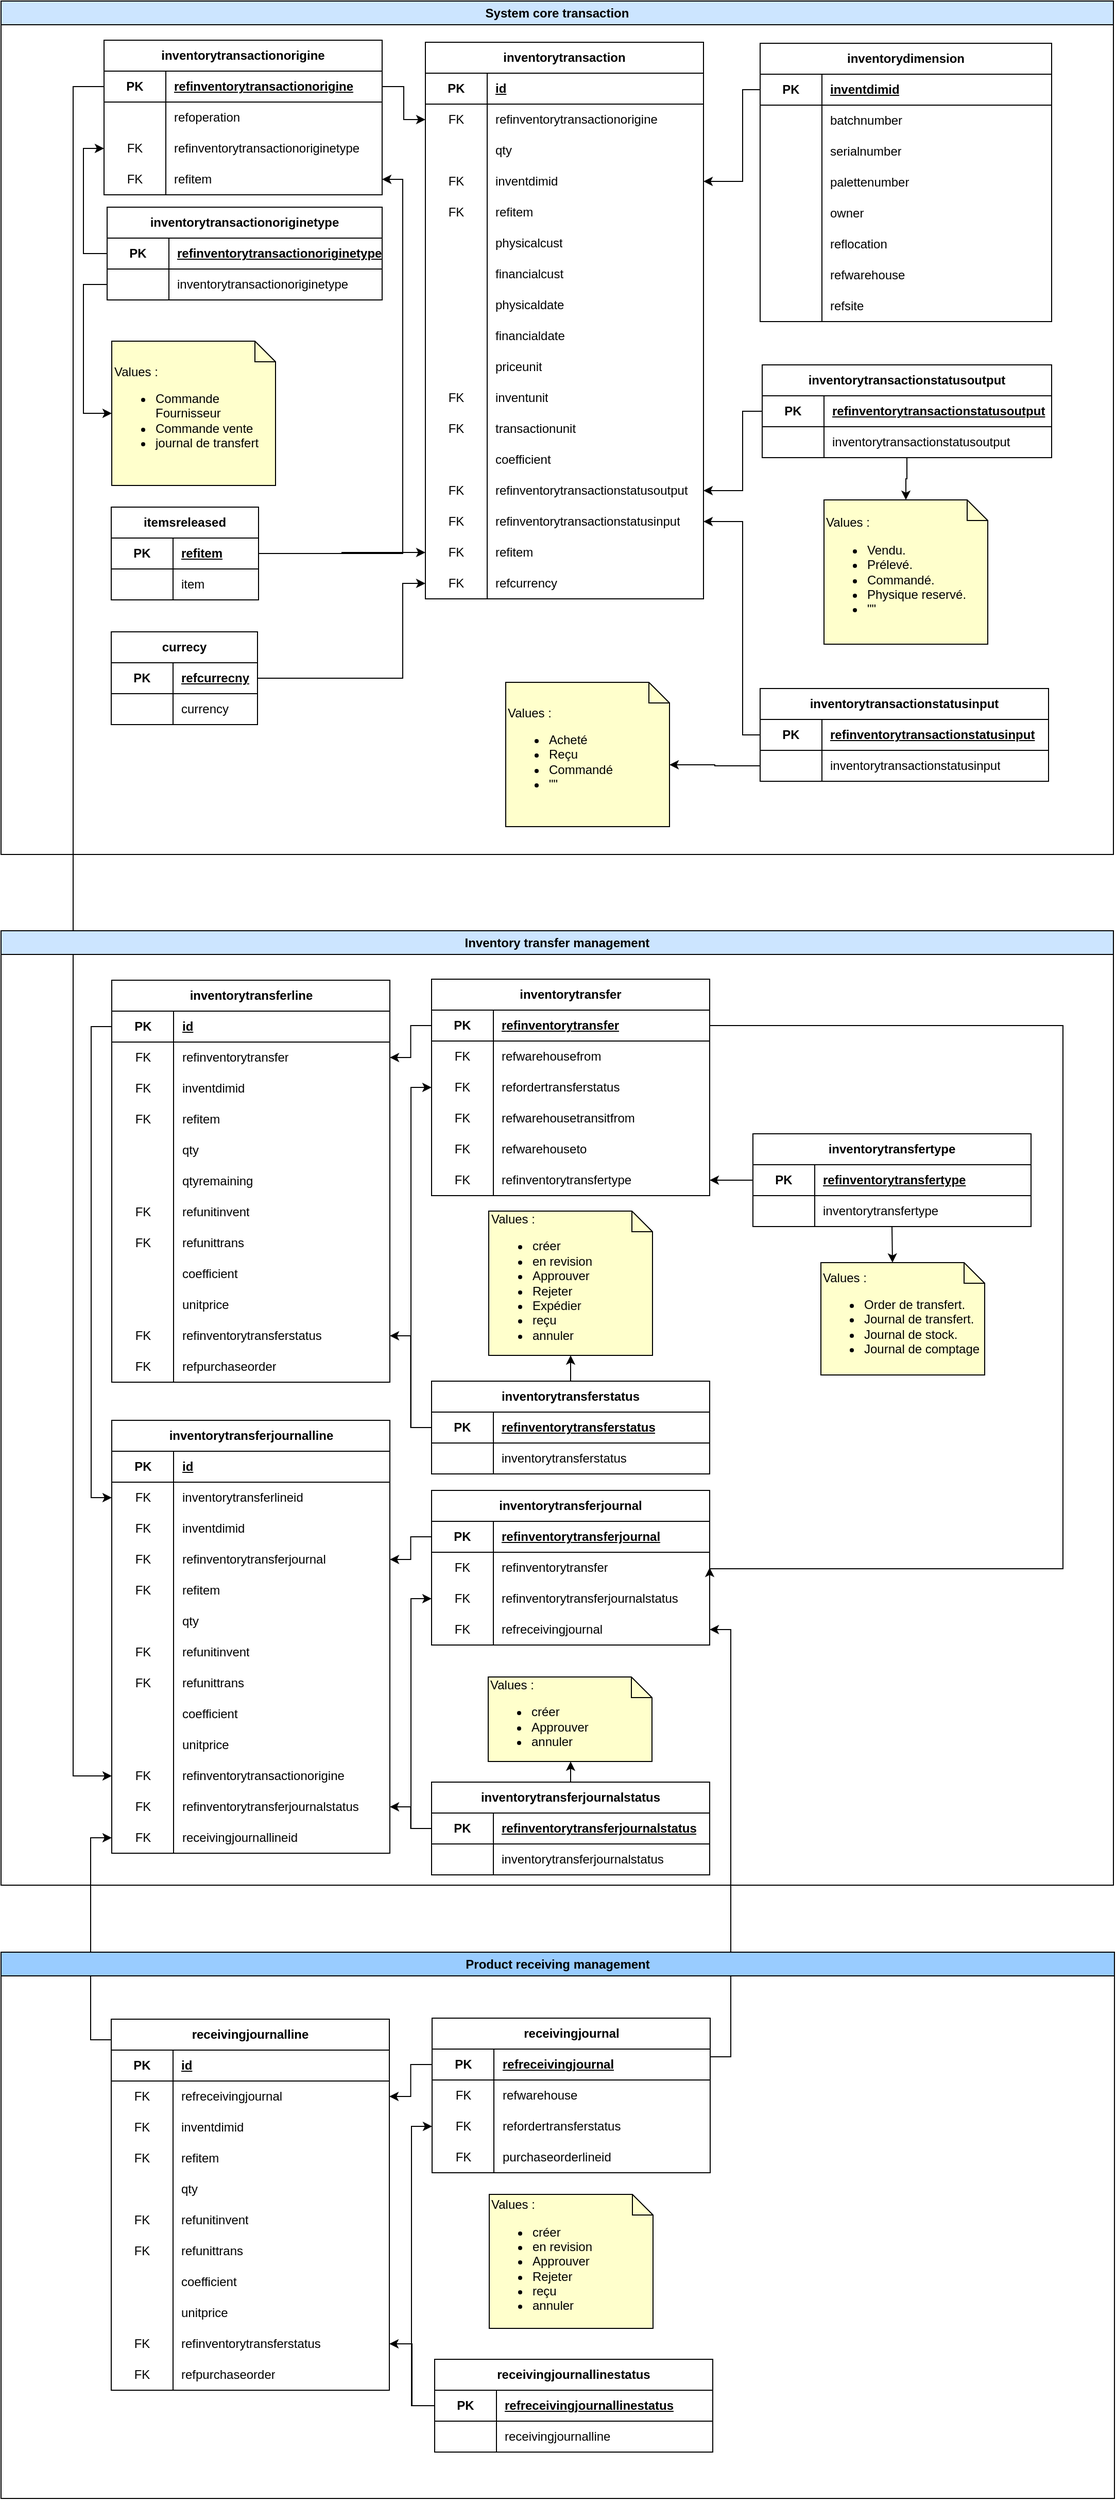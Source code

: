 <mxfile version="21.2.7" type="device">
  <diagram id="f8HUdOenqdTuvBpSDShq" name="Page-1">
    <mxGraphModel dx="2295" dy="1160" grid="1" gridSize="10" guides="1" tooltips="1" connect="1" arrows="1" fold="1" page="1" pageScale="1" pageWidth="850" pageHeight="1100" math="0" shadow="0">
      <root>
        <mxCell id="0" />
        <mxCell id="1" parent="0" />
        <mxCell id="bQfWvRvFdCdmx63TbRXj-1" value="inventorytransactionstatusinput" style="shape=table;startSize=30;container=1;collapsible=1;childLayout=tableLayout;fixedRows=1;rowLines=0;fontStyle=1;align=center;resizeLast=1;html=1;whiteSpace=wrap;" parent="1" vertex="1">
          <mxGeometry x="826" y="694" width="280" height="90" as="geometry" />
        </mxCell>
        <mxCell id="bQfWvRvFdCdmx63TbRXj-5" value="" style="shape=tableRow;horizontal=0;startSize=0;swimlaneHead=0;swimlaneBody=0;fillColor=none;collapsible=0;dropTarget=0;points=[[0,0.5],[1,0.5]];portConstraint=eastwest;top=0;left=0;right=0;bottom=1;html=1;" parent="bQfWvRvFdCdmx63TbRXj-1" vertex="1">
          <mxGeometry y="30" width="280" height="30" as="geometry" />
        </mxCell>
        <mxCell id="bQfWvRvFdCdmx63TbRXj-6" value="PK" style="shape=partialRectangle;connectable=0;fillColor=none;top=0;left=0;bottom=0;right=0;fontStyle=1;overflow=hidden;html=1;whiteSpace=wrap;" parent="bQfWvRvFdCdmx63TbRXj-5" vertex="1">
          <mxGeometry width="60" height="30" as="geometry">
            <mxRectangle width="60" height="30" as="alternateBounds" />
          </mxGeometry>
        </mxCell>
        <mxCell id="bQfWvRvFdCdmx63TbRXj-7" value="refinventorytransactionstatusinput" style="shape=partialRectangle;connectable=0;fillColor=none;top=0;left=0;bottom=0;right=0;align=left;spacingLeft=6;fontStyle=5;overflow=hidden;html=1;whiteSpace=wrap;" parent="bQfWvRvFdCdmx63TbRXj-5" vertex="1">
          <mxGeometry x="60" width="220" height="30" as="geometry">
            <mxRectangle width="220" height="30" as="alternateBounds" />
          </mxGeometry>
        </mxCell>
        <mxCell id="bQfWvRvFdCdmx63TbRXj-8" value="" style="shape=tableRow;horizontal=0;startSize=0;swimlaneHead=0;swimlaneBody=0;fillColor=none;collapsible=0;dropTarget=0;points=[[0,0.5],[1,0.5]];portConstraint=eastwest;top=0;left=0;right=0;bottom=0;html=1;" parent="bQfWvRvFdCdmx63TbRXj-1" vertex="1">
          <mxGeometry y="60" width="280" height="30" as="geometry" />
        </mxCell>
        <mxCell id="bQfWvRvFdCdmx63TbRXj-9" value="" style="shape=partialRectangle;connectable=0;fillColor=none;top=0;left=0;bottom=0;right=0;editable=1;overflow=hidden;html=1;whiteSpace=wrap;" parent="bQfWvRvFdCdmx63TbRXj-8" vertex="1">
          <mxGeometry width="60" height="30" as="geometry">
            <mxRectangle width="60" height="30" as="alternateBounds" />
          </mxGeometry>
        </mxCell>
        <mxCell id="bQfWvRvFdCdmx63TbRXj-10" value="inventorytransactionstatusinput" style="shape=partialRectangle;connectable=0;fillColor=none;top=0;left=0;bottom=0;right=0;align=left;spacingLeft=6;overflow=hidden;html=1;whiteSpace=wrap;" parent="bQfWvRvFdCdmx63TbRXj-8" vertex="1">
          <mxGeometry x="60" width="220" height="30" as="geometry">
            <mxRectangle width="220" height="30" as="alternateBounds" />
          </mxGeometry>
        </mxCell>
        <mxCell id="bQfWvRvFdCdmx63TbRXj-14" value="inventorytransactionorigine" style="shape=table;startSize=30;container=1;collapsible=1;childLayout=tableLayout;fixedRows=1;rowLines=0;fontStyle=1;align=center;resizeLast=1;html=1;whiteSpace=wrap;" parent="1" vertex="1">
          <mxGeometry x="189" y="65" width="270" height="150" as="geometry" />
        </mxCell>
        <mxCell id="bQfWvRvFdCdmx63TbRXj-18" value="" style="shape=tableRow;horizontal=0;startSize=0;swimlaneHead=0;swimlaneBody=0;fillColor=none;collapsible=0;dropTarget=0;points=[[0,0.5],[1,0.5]];portConstraint=eastwest;top=0;left=0;right=0;bottom=1;html=1;" parent="bQfWvRvFdCdmx63TbRXj-14" vertex="1">
          <mxGeometry y="30" width="270" height="30" as="geometry" />
        </mxCell>
        <mxCell id="bQfWvRvFdCdmx63TbRXj-19" value="PK" style="shape=partialRectangle;connectable=0;fillColor=none;top=0;left=0;bottom=0;right=0;fontStyle=1;overflow=hidden;html=1;whiteSpace=wrap;" parent="bQfWvRvFdCdmx63TbRXj-18" vertex="1">
          <mxGeometry width="60" height="30" as="geometry">
            <mxRectangle width="60" height="30" as="alternateBounds" />
          </mxGeometry>
        </mxCell>
        <mxCell id="bQfWvRvFdCdmx63TbRXj-20" value="refinventorytransactionorigine" style="shape=partialRectangle;connectable=0;fillColor=none;top=0;left=0;bottom=0;right=0;align=left;spacingLeft=6;fontStyle=5;overflow=hidden;html=1;whiteSpace=wrap;" parent="bQfWvRvFdCdmx63TbRXj-18" vertex="1">
          <mxGeometry x="60" width="210" height="30" as="geometry">
            <mxRectangle width="210" height="30" as="alternateBounds" />
          </mxGeometry>
        </mxCell>
        <mxCell id="bQfWvRvFdCdmx63TbRXj-21" value="" style="shape=tableRow;horizontal=0;startSize=0;swimlaneHead=0;swimlaneBody=0;fillColor=none;collapsible=0;dropTarget=0;points=[[0,0.5],[1,0.5]];portConstraint=eastwest;top=0;left=0;right=0;bottom=0;html=1;" parent="bQfWvRvFdCdmx63TbRXj-14" vertex="1">
          <mxGeometry y="60" width="270" height="30" as="geometry" />
        </mxCell>
        <mxCell id="bQfWvRvFdCdmx63TbRXj-22" value="" style="shape=partialRectangle;connectable=0;fillColor=none;top=0;left=0;bottom=0;right=0;editable=1;overflow=hidden;html=1;whiteSpace=wrap;" parent="bQfWvRvFdCdmx63TbRXj-21" vertex="1">
          <mxGeometry width="60" height="30" as="geometry">
            <mxRectangle width="60" height="30" as="alternateBounds" />
          </mxGeometry>
        </mxCell>
        <mxCell id="bQfWvRvFdCdmx63TbRXj-23" value="refoperation" style="shape=partialRectangle;connectable=0;fillColor=none;top=0;left=0;bottom=0;right=0;align=left;spacingLeft=6;overflow=hidden;html=1;whiteSpace=wrap;" parent="bQfWvRvFdCdmx63TbRXj-21" vertex="1">
          <mxGeometry x="60" width="210" height="30" as="geometry">
            <mxRectangle width="210" height="30" as="alternateBounds" />
          </mxGeometry>
        </mxCell>
        <mxCell id="bQfWvRvFdCdmx63TbRXj-100" style="shape=tableRow;horizontal=0;startSize=0;swimlaneHead=0;swimlaneBody=0;fillColor=none;collapsible=0;dropTarget=0;points=[[0,0.5],[1,0.5]];portConstraint=eastwest;top=0;left=0;right=0;bottom=0;html=1;" parent="bQfWvRvFdCdmx63TbRXj-14" vertex="1">
          <mxGeometry y="90" width="270" height="30" as="geometry" />
        </mxCell>
        <mxCell id="bQfWvRvFdCdmx63TbRXj-101" value="FK" style="shape=partialRectangle;connectable=0;fillColor=none;top=0;left=0;bottom=0;right=0;editable=1;overflow=hidden;html=1;whiteSpace=wrap;" parent="bQfWvRvFdCdmx63TbRXj-100" vertex="1">
          <mxGeometry width="60" height="30" as="geometry">
            <mxRectangle width="60" height="30" as="alternateBounds" />
          </mxGeometry>
        </mxCell>
        <mxCell id="bQfWvRvFdCdmx63TbRXj-102" value="refinventorytransactionoriginetype" style="shape=partialRectangle;connectable=0;fillColor=none;top=0;left=0;bottom=0;right=0;align=left;spacingLeft=6;overflow=hidden;html=1;whiteSpace=wrap;" parent="bQfWvRvFdCdmx63TbRXj-100" vertex="1">
          <mxGeometry x="60" width="210" height="30" as="geometry">
            <mxRectangle width="210" height="30" as="alternateBounds" />
          </mxGeometry>
        </mxCell>
        <mxCell id="bQfWvRvFdCdmx63TbRXj-122" style="shape=tableRow;horizontal=0;startSize=0;swimlaneHead=0;swimlaneBody=0;fillColor=none;collapsible=0;dropTarget=0;points=[[0,0.5],[1,0.5]];portConstraint=eastwest;top=0;left=0;right=0;bottom=0;html=1;" parent="bQfWvRvFdCdmx63TbRXj-14" vertex="1">
          <mxGeometry y="120" width="270" height="30" as="geometry" />
        </mxCell>
        <mxCell id="bQfWvRvFdCdmx63TbRXj-123" value="FK" style="shape=partialRectangle;connectable=0;fillColor=none;top=0;left=0;bottom=0;right=0;editable=1;overflow=hidden;html=1;whiteSpace=wrap;" parent="bQfWvRvFdCdmx63TbRXj-122" vertex="1">
          <mxGeometry width="60" height="30" as="geometry">
            <mxRectangle width="60" height="30" as="alternateBounds" />
          </mxGeometry>
        </mxCell>
        <mxCell id="bQfWvRvFdCdmx63TbRXj-124" value="refitem" style="shape=partialRectangle;connectable=0;fillColor=none;top=0;left=0;bottom=0;right=0;align=left;spacingLeft=6;overflow=hidden;html=1;whiteSpace=wrap;" parent="bQfWvRvFdCdmx63TbRXj-122" vertex="1">
          <mxGeometry x="60" width="210" height="30" as="geometry">
            <mxRectangle width="210" height="30" as="alternateBounds" />
          </mxGeometry>
        </mxCell>
        <mxCell id="bQfWvRvFdCdmx63TbRXj-28" value="inventorytransaction" style="shape=table;startSize=30;container=1;collapsible=1;childLayout=tableLayout;fixedRows=1;rowLines=0;fontStyle=1;align=center;resizeLast=1;html=1;whiteSpace=wrap;" parent="1" vertex="1">
          <mxGeometry x="501" y="67" width="270" height="540" as="geometry" />
        </mxCell>
        <mxCell id="bQfWvRvFdCdmx63TbRXj-32" value="" style="shape=tableRow;horizontal=0;startSize=0;swimlaneHead=0;swimlaneBody=0;fillColor=none;collapsible=0;dropTarget=0;points=[[0,0.5],[1,0.5]];portConstraint=eastwest;top=0;left=0;right=0;bottom=1;html=1;" parent="bQfWvRvFdCdmx63TbRXj-28" vertex="1">
          <mxGeometry y="30" width="270" height="30" as="geometry" />
        </mxCell>
        <mxCell id="bQfWvRvFdCdmx63TbRXj-33" value="PK" style="shape=partialRectangle;connectable=0;fillColor=none;top=0;left=0;bottom=0;right=0;fontStyle=1;overflow=hidden;html=1;whiteSpace=wrap;" parent="bQfWvRvFdCdmx63TbRXj-32" vertex="1">
          <mxGeometry width="60" height="30" as="geometry">
            <mxRectangle width="60" height="30" as="alternateBounds" />
          </mxGeometry>
        </mxCell>
        <mxCell id="bQfWvRvFdCdmx63TbRXj-34" value="id" style="shape=partialRectangle;connectable=0;fillColor=none;top=0;left=0;bottom=0;right=0;align=left;spacingLeft=6;fontStyle=5;overflow=hidden;html=1;whiteSpace=wrap;" parent="bQfWvRvFdCdmx63TbRXj-32" vertex="1">
          <mxGeometry x="60" width="210" height="30" as="geometry">
            <mxRectangle width="210" height="30" as="alternateBounds" />
          </mxGeometry>
        </mxCell>
        <mxCell id="bQfWvRvFdCdmx63TbRXj-35" value="" style="shape=tableRow;horizontal=0;startSize=0;swimlaneHead=0;swimlaneBody=0;fillColor=none;collapsible=0;dropTarget=0;points=[[0,0.5],[1,0.5]];portConstraint=eastwest;top=0;left=0;right=0;bottom=0;html=1;" parent="bQfWvRvFdCdmx63TbRXj-28" vertex="1">
          <mxGeometry y="60" width="270" height="30" as="geometry" />
        </mxCell>
        <mxCell id="bQfWvRvFdCdmx63TbRXj-36" value="FK" style="shape=partialRectangle;connectable=0;fillColor=none;top=0;left=0;bottom=0;right=0;editable=1;overflow=hidden;html=1;whiteSpace=wrap;" parent="bQfWvRvFdCdmx63TbRXj-35" vertex="1">
          <mxGeometry width="60" height="30" as="geometry">
            <mxRectangle width="60" height="30" as="alternateBounds" />
          </mxGeometry>
        </mxCell>
        <mxCell id="bQfWvRvFdCdmx63TbRXj-37" value="refinventorytransactionorigine" style="shape=partialRectangle;connectable=0;fillColor=none;top=0;left=0;bottom=0;right=0;align=left;spacingLeft=6;overflow=hidden;html=1;whiteSpace=wrap;" parent="bQfWvRvFdCdmx63TbRXj-35" vertex="1">
          <mxGeometry x="60" width="210" height="30" as="geometry">
            <mxRectangle width="210" height="30" as="alternateBounds" />
          </mxGeometry>
        </mxCell>
        <mxCell id="bQfWvRvFdCdmx63TbRXj-38" value="" style="shape=tableRow;horizontal=0;startSize=0;swimlaneHead=0;swimlaneBody=0;fillColor=none;collapsible=0;dropTarget=0;points=[[0,0.5],[1,0.5]];portConstraint=eastwest;top=0;left=0;right=0;bottom=0;html=1;" parent="bQfWvRvFdCdmx63TbRXj-28" vertex="1">
          <mxGeometry y="90" width="270" height="30" as="geometry" />
        </mxCell>
        <mxCell id="bQfWvRvFdCdmx63TbRXj-39" value="" style="shape=partialRectangle;connectable=0;fillColor=none;top=0;left=0;bottom=0;right=0;editable=1;overflow=hidden;html=1;whiteSpace=wrap;" parent="bQfWvRvFdCdmx63TbRXj-38" vertex="1">
          <mxGeometry width="60" height="30" as="geometry">
            <mxRectangle width="60" height="30" as="alternateBounds" />
          </mxGeometry>
        </mxCell>
        <mxCell id="bQfWvRvFdCdmx63TbRXj-40" value="qty" style="shape=partialRectangle;connectable=0;fillColor=none;top=0;left=0;bottom=0;right=0;align=left;spacingLeft=6;overflow=hidden;html=1;whiteSpace=wrap;" parent="bQfWvRvFdCdmx63TbRXj-38" vertex="1">
          <mxGeometry x="60" width="210" height="30" as="geometry">
            <mxRectangle width="210" height="30" as="alternateBounds" />
          </mxGeometry>
        </mxCell>
        <mxCell id="bQfWvRvFdCdmx63TbRXj-41" style="shape=tableRow;horizontal=0;startSize=0;swimlaneHead=0;swimlaneBody=0;fillColor=none;collapsible=0;dropTarget=0;points=[[0,0.5],[1,0.5]];portConstraint=eastwest;top=0;left=0;right=0;bottom=0;html=1;" parent="bQfWvRvFdCdmx63TbRXj-28" vertex="1">
          <mxGeometry y="120" width="270" height="30" as="geometry" />
        </mxCell>
        <mxCell id="bQfWvRvFdCdmx63TbRXj-42" value="FK" style="shape=partialRectangle;connectable=0;fillColor=none;top=0;left=0;bottom=0;right=0;editable=1;overflow=hidden;html=1;whiteSpace=wrap;" parent="bQfWvRvFdCdmx63TbRXj-41" vertex="1">
          <mxGeometry width="60" height="30" as="geometry">
            <mxRectangle width="60" height="30" as="alternateBounds" />
          </mxGeometry>
        </mxCell>
        <mxCell id="bQfWvRvFdCdmx63TbRXj-43" value="inventdimid" style="shape=partialRectangle;connectable=0;fillColor=none;top=0;left=0;bottom=0;right=0;align=left;spacingLeft=6;overflow=hidden;html=1;whiteSpace=wrap;" parent="bQfWvRvFdCdmx63TbRXj-41" vertex="1">
          <mxGeometry x="60" width="210" height="30" as="geometry">
            <mxRectangle width="210" height="30" as="alternateBounds" />
          </mxGeometry>
        </mxCell>
        <mxCell id="bQfWvRvFdCdmx63TbRXj-44" style="shape=tableRow;horizontal=0;startSize=0;swimlaneHead=0;swimlaneBody=0;fillColor=none;collapsible=0;dropTarget=0;points=[[0,0.5],[1,0.5]];portConstraint=eastwest;top=0;left=0;right=0;bottom=0;html=1;" parent="bQfWvRvFdCdmx63TbRXj-28" vertex="1">
          <mxGeometry y="150" width="270" height="30" as="geometry" />
        </mxCell>
        <mxCell id="bQfWvRvFdCdmx63TbRXj-45" value="FK" style="shape=partialRectangle;connectable=0;fillColor=none;top=0;left=0;bottom=0;right=0;editable=1;overflow=hidden;html=1;whiteSpace=wrap;" parent="bQfWvRvFdCdmx63TbRXj-44" vertex="1">
          <mxGeometry width="60" height="30" as="geometry">
            <mxRectangle width="60" height="30" as="alternateBounds" />
          </mxGeometry>
        </mxCell>
        <mxCell id="bQfWvRvFdCdmx63TbRXj-46" value="refitem" style="shape=partialRectangle;connectable=0;fillColor=none;top=0;left=0;bottom=0;right=0;align=left;spacingLeft=6;overflow=hidden;html=1;whiteSpace=wrap;" parent="bQfWvRvFdCdmx63TbRXj-44" vertex="1">
          <mxGeometry x="60" width="210" height="30" as="geometry">
            <mxRectangle width="210" height="30" as="alternateBounds" />
          </mxGeometry>
        </mxCell>
        <mxCell id="bQfWvRvFdCdmx63TbRXj-47" style="shape=tableRow;horizontal=0;startSize=0;swimlaneHead=0;swimlaneBody=0;fillColor=none;collapsible=0;dropTarget=0;points=[[0,0.5],[1,0.5]];portConstraint=eastwest;top=0;left=0;right=0;bottom=0;html=1;" parent="bQfWvRvFdCdmx63TbRXj-28" vertex="1">
          <mxGeometry y="180" width="270" height="30" as="geometry" />
        </mxCell>
        <mxCell id="bQfWvRvFdCdmx63TbRXj-48" style="shape=partialRectangle;connectable=0;fillColor=none;top=0;left=0;bottom=0;right=0;editable=1;overflow=hidden;html=1;whiteSpace=wrap;" parent="bQfWvRvFdCdmx63TbRXj-47" vertex="1">
          <mxGeometry width="60" height="30" as="geometry">
            <mxRectangle width="60" height="30" as="alternateBounds" />
          </mxGeometry>
        </mxCell>
        <mxCell id="bQfWvRvFdCdmx63TbRXj-49" value="physicalcust" style="shape=partialRectangle;connectable=0;fillColor=none;top=0;left=0;bottom=0;right=0;align=left;spacingLeft=6;overflow=hidden;html=1;whiteSpace=wrap;" parent="bQfWvRvFdCdmx63TbRXj-47" vertex="1">
          <mxGeometry x="60" width="210" height="30" as="geometry">
            <mxRectangle width="210" height="30" as="alternateBounds" />
          </mxGeometry>
        </mxCell>
        <mxCell id="bQfWvRvFdCdmx63TbRXj-50" style="shape=tableRow;horizontal=0;startSize=0;swimlaneHead=0;swimlaneBody=0;fillColor=none;collapsible=0;dropTarget=0;points=[[0,0.5],[1,0.5]];portConstraint=eastwest;top=0;left=0;right=0;bottom=0;html=1;" parent="bQfWvRvFdCdmx63TbRXj-28" vertex="1">
          <mxGeometry y="210" width="270" height="30" as="geometry" />
        </mxCell>
        <mxCell id="bQfWvRvFdCdmx63TbRXj-51" style="shape=partialRectangle;connectable=0;fillColor=none;top=0;left=0;bottom=0;right=0;editable=1;overflow=hidden;html=1;whiteSpace=wrap;" parent="bQfWvRvFdCdmx63TbRXj-50" vertex="1">
          <mxGeometry width="60" height="30" as="geometry">
            <mxRectangle width="60" height="30" as="alternateBounds" />
          </mxGeometry>
        </mxCell>
        <mxCell id="bQfWvRvFdCdmx63TbRXj-52" value="financialcust" style="shape=partialRectangle;connectable=0;fillColor=none;top=0;left=0;bottom=0;right=0;align=left;spacingLeft=6;overflow=hidden;html=1;whiteSpace=wrap;" parent="bQfWvRvFdCdmx63TbRXj-50" vertex="1">
          <mxGeometry x="60" width="210" height="30" as="geometry">
            <mxRectangle width="210" height="30" as="alternateBounds" />
          </mxGeometry>
        </mxCell>
        <mxCell id="bQfWvRvFdCdmx63TbRXj-56" style="shape=tableRow;horizontal=0;startSize=0;swimlaneHead=0;swimlaneBody=0;fillColor=none;collapsible=0;dropTarget=0;points=[[0,0.5],[1,0.5]];portConstraint=eastwest;top=0;left=0;right=0;bottom=0;html=1;" parent="bQfWvRvFdCdmx63TbRXj-28" vertex="1">
          <mxGeometry y="240" width="270" height="30" as="geometry" />
        </mxCell>
        <mxCell id="bQfWvRvFdCdmx63TbRXj-57" style="shape=partialRectangle;connectable=0;fillColor=none;top=0;left=0;bottom=0;right=0;editable=1;overflow=hidden;html=1;whiteSpace=wrap;" parent="bQfWvRvFdCdmx63TbRXj-56" vertex="1">
          <mxGeometry width="60" height="30" as="geometry">
            <mxRectangle width="60" height="30" as="alternateBounds" />
          </mxGeometry>
        </mxCell>
        <mxCell id="bQfWvRvFdCdmx63TbRXj-58" value="physicaldate" style="shape=partialRectangle;connectable=0;fillColor=none;top=0;left=0;bottom=0;right=0;align=left;spacingLeft=6;overflow=hidden;html=1;whiteSpace=wrap;" parent="bQfWvRvFdCdmx63TbRXj-56" vertex="1">
          <mxGeometry x="60" width="210" height="30" as="geometry">
            <mxRectangle width="210" height="30" as="alternateBounds" />
          </mxGeometry>
        </mxCell>
        <mxCell id="bQfWvRvFdCdmx63TbRXj-53" style="shape=tableRow;horizontal=0;startSize=0;swimlaneHead=0;swimlaneBody=0;fillColor=none;collapsible=0;dropTarget=0;points=[[0,0.5],[1,0.5]];portConstraint=eastwest;top=0;left=0;right=0;bottom=0;html=1;" parent="bQfWvRvFdCdmx63TbRXj-28" vertex="1">
          <mxGeometry y="270" width="270" height="30" as="geometry" />
        </mxCell>
        <mxCell id="bQfWvRvFdCdmx63TbRXj-54" style="shape=partialRectangle;connectable=0;fillColor=none;top=0;left=0;bottom=0;right=0;editable=1;overflow=hidden;html=1;whiteSpace=wrap;" parent="bQfWvRvFdCdmx63TbRXj-53" vertex="1">
          <mxGeometry width="60" height="30" as="geometry">
            <mxRectangle width="60" height="30" as="alternateBounds" />
          </mxGeometry>
        </mxCell>
        <mxCell id="bQfWvRvFdCdmx63TbRXj-55" value="financialdate" style="shape=partialRectangle;connectable=0;fillColor=none;top=0;left=0;bottom=0;right=0;align=left;spacingLeft=6;overflow=hidden;html=1;whiteSpace=wrap;" parent="bQfWvRvFdCdmx63TbRXj-53" vertex="1">
          <mxGeometry x="60" width="210" height="30" as="geometry">
            <mxRectangle width="210" height="30" as="alternateBounds" />
          </mxGeometry>
        </mxCell>
        <mxCell id="bQfWvRvFdCdmx63TbRXj-68" style="shape=tableRow;horizontal=0;startSize=0;swimlaneHead=0;swimlaneBody=0;fillColor=none;collapsible=0;dropTarget=0;points=[[0,0.5],[1,0.5]];portConstraint=eastwest;top=0;left=0;right=0;bottom=0;html=1;" parent="bQfWvRvFdCdmx63TbRXj-28" vertex="1">
          <mxGeometry y="300" width="270" height="30" as="geometry" />
        </mxCell>
        <mxCell id="bQfWvRvFdCdmx63TbRXj-69" style="shape=partialRectangle;connectable=0;fillColor=none;top=0;left=0;bottom=0;right=0;editable=1;overflow=hidden;html=1;whiteSpace=wrap;" parent="bQfWvRvFdCdmx63TbRXj-68" vertex="1">
          <mxGeometry width="60" height="30" as="geometry">
            <mxRectangle width="60" height="30" as="alternateBounds" />
          </mxGeometry>
        </mxCell>
        <mxCell id="bQfWvRvFdCdmx63TbRXj-70" value="priceunit" style="shape=partialRectangle;connectable=0;fillColor=none;top=0;left=0;bottom=0;right=0;align=left;spacingLeft=6;overflow=hidden;html=1;whiteSpace=wrap;" parent="bQfWvRvFdCdmx63TbRXj-68" vertex="1">
          <mxGeometry x="60" width="210" height="30" as="geometry">
            <mxRectangle width="210" height="30" as="alternateBounds" />
          </mxGeometry>
        </mxCell>
        <mxCell id="bQfWvRvFdCdmx63TbRXj-65" style="shape=tableRow;horizontal=0;startSize=0;swimlaneHead=0;swimlaneBody=0;fillColor=none;collapsible=0;dropTarget=0;points=[[0,0.5],[1,0.5]];portConstraint=eastwest;top=0;left=0;right=0;bottom=0;html=1;" parent="bQfWvRvFdCdmx63TbRXj-28" vertex="1">
          <mxGeometry y="330" width="270" height="30" as="geometry" />
        </mxCell>
        <mxCell id="bQfWvRvFdCdmx63TbRXj-66" value="FK" style="shape=partialRectangle;connectable=0;fillColor=none;top=0;left=0;bottom=0;right=0;editable=1;overflow=hidden;html=1;whiteSpace=wrap;" parent="bQfWvRvFdCdmx63TbRXj-65" vertex="1">
          <mxGeometry width="60" height="30" as="geometry">
            <mxRectangle width="60" height="30" as="alternateBounds" />
          </mxGeometry>
        </mxCell>
        <mxCell id="bQfWvRvFdCdmx63TbRXj-67" value="inventunit" style="shape=partialRectangle;connectable=0;fillColor=none;top=0;left=0;bottom=0;right=0;align=left;spacingLeft=6;overflow=hidden;html=1;whiteSpace=wrap;" parent="bQfWvRvFdCdmx63TbRXj-65" vertex="1">
          <mxGeometry x="60" width="210" height="30" as="geometry">
            <mxRectangle width="210" height="30" as="alternateBounds" />
          </mxGeometry>
        </mxCell>
        <mxCell id="bQfWvRvFdCdmx63TbRXj-62" style="shape=tableRow;horizontal=0;startSize=0;swimlaneHead=0;swimlaneBody=0;fillColor=none;collapsible=0;dropTarget=0;points=[[0,0.5],[1,0.5]];portConstraint=eastwest;top=0;left=0;right=0;bottom=0;html=1;" parent="bQfWvRvFdCdmx63TbRXj-28" vertex="1">
          <mxGeometry y="360" width="270" height="30" as="geometry" />
        </mxCell>
        <mxCell id="bQfWvRvFdCdmx63TbRXj-63" value="FK" style="shape=partialRectangle;connectable=0;fillColor=none;top=0;left=0;bottom=0;right=0;editable=1;overflow=hidden;html=1;whiteSpace=wrap;" parent="bQfWvRvFdCdmx63TbRXj-62" vertex="1">
          <mxGeometry width="60" height="30" as="geometry">
            <mxRectangle width="60" height="30" as="alternateBounds" />
          </mxGeometry>
        </mxCell>
        <mxCell id="bQfWvRvFdCdmx63TbRXj-64" value="transactionunit" style="shape=partialRectangle;connectable=0;fillColor=none;top=0;left=0;bottom=0;right=0;align=left;spacingLeft=6;overflow=hidden;html=1;whiteSpace=wrap;" parent="bQfWvRvFdCdmx63TbRXj-62" vertex="1">
          <mxGeometry x="60" width="210" height="30" as="geometry">
            <mxRectangle width="210" height="30" as="alternateBounds" />
          </mxGeometry>
        </mxCell>
        <mxCell id="bQfWvRvFdCdmx63TbRXj-59" style="shape=tableRow;horizontal=0;startSize=0;swimlaneHead=0;swimlaneBody=0;fillColor=none;collapsible=0;dropTarget=0;points=[[0,0.5],[1,0.5]];portConstraint=eastwest;top=0;left=0;right=0;bottom=0;html=1;" parent="bQfWvRvFdCdmx63TbRXj-28" vertex="1">
          <mxGeometry y="390" width="270" height="30" as="geometry" />
        </mxCell>
        <mxCell id="bQfWvRvFdCdmx63TbRXj-60" style="shape=partialRectangle;connectable=0;fillColor=none;top=0;left=0;bottom=0;right=0;editable=1;overflow=hidden;html=1;whiteSpace=wrap;" parent="bQfWvRvFdCdmx63TbRXj-59" vertex="1">
          <mxGeometry width="60" height="30" as="geometry">
            <mxRectangle width="60" height="30" as="alternateBounds" />
          </mxGeometry>
        </mxCell>
        <mxCell id="bQfWvRvFdCdmx63TbRXj-61" value="coefficient" style="shape=partialRectangle;connectable=0;fillColor=none;top=0;left=0;bottom=0;right=0;align=left;spacingLeft=6;overflow=hidden;html=1;whiteSpace=wrap;" parent="bQfWvRvFdCdmx63TbRXj-59" vertex="1">
          <mxGeometry x="60" width="210" height="30" as="geometry">
            <mxRectangle width="210" height="30" as="alternateBounds" />
          </mxGeometry>
        </mxCell>
        <mxCell id="bQfWvRvFdCdmx63TbRXj-88" style="shape=tableRow;horizontal=0;startSize=0;swimlaneHead=0;swimlaneBody=0;fillColor=none;collapsible=0;dropTarget=0;points=[[0,0.5],[1,0.5]];portConstraint=eastwest;top=0;left=0;right=0;bottom=0;html=1;" parent="bQfWvRvFdCdmx63TbRXj-28" vertex="1">
          <mxGeometry y="420" width="270" height="30" as="geometry" />
        </mxCell>
        <mxCell id="bQfWvRvFdCdmx63TbRXj-89" value="FK" style="shape=partialRectangle;connectable=0;fillColor=none;top=0;left=0;bottom=0;right=0;editable=1;overflow=hidden;html=1;whiteSpace=wrap;" parent="bQfWvRvFdCdmx63TbRXj-88" vertex="1">
          <mxGeometry width="60" height="30" as="geometry">
            <mxRectangle width="60" height="30" as="alternateBounds" />
          </mxGeometry>
        </mxCell>
        <mxCell id="bQfWvRvFdCdmx63TbRXj-90" value="refinventorytransactionstatusoutput" style="shape=partialRectangle;connectable=0;fillColor=none;top=0;left=0;bottom=0;right=0;align=left;spacingLeft=6;overflow=hidden;html=1;whiteSpace=wrap;" parent="bQfWvRvFdCdmx63TbRXj-88" vertex="1">
          <mxGeometry x="60" width="210" height="30" as="geometry">
            <mxRectangle width="210" height="30" as="alternateBounds" />
          </mxGeometry>
        </mxCell>
        <mxCell id="bQfWvRvFdCdmx63TbRXj-85" style="shape=tableRow;horizontal=0;startSize=0;swimlaneHead=0;swimlaneBody=0;fillColor=none;collapsible=0;dropTarget=0;points=[[0,0.5],[1,0.5]];portConstraint=eastwest;top=0;left=0;right=0;bottom=0;html=1;" parent="bQfWvRvFdCdmx63TbRXj-28" vertex="1">
          <mxGeometry y="450" width="270" height="30" as="geometry" />
        </mxCell>
        <mxCell id="bQfWvRvFdCdmx63TbRXj-86" value="FK" style="shape=partialRectangle;connectable=0;fillColor=none;top=0;left=0;bottom=0;right=0;editable=1;overflow=hidden;html=1;whiteSpace=wrap;" parent="bQfWvRvFdCdmx63TbRXj-85" vertex="1">
          <mxGeometry width="60" height="30" as="geometry">
            <mxRectangle width="60" height="30" as="alternateBounds" />
          </mxGeometry>
        </mxCell>
        <mxCell id="bQfWvRvFdCdmx63TbRXj-87" value="refinventorytransactionstatusinput" style="shape=partialRectangle;connectable=0;fillColor=none;top=0;left=0;bottom=0;right=0;align=left;spacingLeft=6;overflow=hidden;html=1;whiteSpace=wrap;" parent="bQfWvRvFdCdmx63TbRXj-85" vertex="1">
          <mxGeometry x="60" width="210" height="30" as="geometry">
            <mxRectangle width="210" height="30" as="alternateBounds" />
          </mxGeometry>
        </mxCell>
        <mxCell id="bQfWvRvFdCdmx63TbRXj-126" style="shape=tableRow;horizontal=0;startSize=0;swimlaneHead=0;swimlaneBody=0;fillColor=none;collapsible=0;dropTarget=0;points=[[0,0.5],[1,0.5]];portConstraint=eastwest;top=0;left=0;right=0;bottom=0;html=1;" parent="bQfWvRvFdCdmx63TbRXj-28" vertex="1">
          <mxGeometry y="480" width="270" height="30" as="geometry" />
        </mxCell>
        <mxCell id="bQfWvRvFdCdmx63TbRXj-127" value="FK" style="shape=partialRectangle;connectable=0;fillColor=none;top=0;left=0;bottom=0;right=0;editable=1;overflow=hidden;html=1;whiteSpace=wrap;" parent="bQfWvRvFdCdmx63TbRXj-126" vertex="1">
          <mxGeometry width="60" height="30" as="geometry">
            <mxRectangle width="60" height="30" as="alternateBounds" />
          </mxGeometry>
        </mxCell>
        <mxCell id="bQfWvRvFdCdmx63TbRXj-128" value="refitem" style="shape=partialRectangle;connectable=0;fillColor=none;top=0;left=0;bottom=0;right=0;align=left;spacingLeft=6;overflow=hidden;html=1;whiteSpace=wrap;" parent="bQfWvRvFdCdmx63TbRXj-126" vertex="1">
          <mxGeometry x="60" width="210" height="30" as="geometry">
            <mxRectangle width="210" height="30" as="alternateBounds" />
          </mxGeometry>
        </mxCell>
        <mxCell id="bQfWvRvFdCdmx63TbRXj-156" style="shape=tableRow;horizontal=0;startSize=0;swimlaneHead=0;swimlaneBody=0;fillColor=none;collapsible=0;dropTarget=0;points=[[0,0.5],[1,0.5]];portConstraint=eastwest;top=0;left=0;right=0;bottom=0;html=1;" parent="bQfWvRvFdCdmx63TbRXj-28" vertex="1">
          <mxGeometry y="510" width="270" height="30" as="geometry" />
        </mxCell>
        <mxCell id="bQfWvRvFdCdmx63TbRXj-157" value="FK" style="shape=partialRectangle;connectable=0;fillColor=none;top=0;left=0;bottom=0;right=0;editable=1;overflow=hidden;html=1;whiteSpace=wrap;" parent="bQfWvRvFdCdmx63TbRXj-156" vertex="1">
          <mxGeometry width="60" height="30" as="geometry">
            <mxRectangle width="60" height="30" as="alternateBounds" />
          </mxGeometry>
        </mxCell>
        <mxCell id="bQfWvRvFdCdmx63TbRXj-158" value="refcurrency" style="shape=partialRectangle;connectable=0;fillColor=none;top=0;left=0;bottom=0;right=0;align=left;spacingLeft=6;overflow=hidden;html=1;whiteSpace=wrap;" parent="bQfWvRvFdCdmx63TbRXj-156" vertex="1">
          <mxGeometry x="60" width="210" height="30" as="geometry">
            <mxRectangle width="210" height="30" as="alternateBounds" />
          </mxGeometry>
        </mxCell>
        <mxCell id="bQfWvRvFdCdmx63TbRXj-253" style="edgeStyle=orthogonalEdgeStyle;rounded=0;orthogonalLoop=1;jettySize=auto;html=1;exitX=0.5;exitY=1;exitDx=0;exitDy=0;entryX=0.5;entryY=0;entryDx=0;entryDy=0;entryPerimeter=0;" parent="1" source="bQfWvRvFdCdmx63TbRXj-72" target="bQfWvRvFdCdmx63TbRXj-110" edge="1">
          <mxGeometry relative="1" as="geometry" />
        </mxCell>
        <mxCell id="bQfWvRvFdCdmx63TbRXj-72" value="inventorytransactionstatusoutput" style="shape=table;startSize=30;container=1;collapsible=1;childLayout=tableLayout;fixedRows=1;rowLines=0;fontStyle=1;align=center;resizeLast=1;html=1;whiteSpace=wrap;" parent="1" vertex="1">
          <mxGeometry x="828" y="380" width="281" height="90" as="geometry" />
        </mxCell>
        <mxCell id="bQfWvRvFdCdmx63TbRXj-76" value="" style="shape=tableRow;horizontal=0;startSize=0;swimlaneHead=0;swimlaneBody=0;fillColor=none;collapsible=0;dropTarget=0;points=[[0,0.5],[1,0.5]];portConstraint=eastwest;top=0;left=0;right=0;bottom=1;html=1;" parent="bQfWvRvFdCdmx63TbRXj-72" vertex="1">
          <mxGeometry y="30" width="281" height="30" as="geometry" />
        </mxCell>
        <mxCell id="bQfWvRvFdCdmx63TbRXj-77" value="PK" style="shape=partialRectangle;connectable=0;fillColor=none;top=0;left=0;bottom=0;right=0;fontStyle=1;overflow=hidden;html=1;whiteSpace=wrap;" parent="bQfWvRvFdCdmx63TbRXj-76" vertex="1">
          <mxGeometry width="60" height="30" as="geometry">
            <mxRectangle width="60" height="30" as="alternateBounds" />
          </mxGeometry>
        </mxCell>
        <mxCell id="bQfWvRvFdCdmx63TbRXj-78" value="refinventorytransactionstatusoutput" style="shape=partialRectangle;connectable=0;fillColor=none;top=0;left=0;bottom=0;right=0;align=left;spacingLeft=6;fontStyle=5;overflow=hidden;html=1;whiteSpace=wrap;" parent="bQfWvRvFdCdmx63TbRXj-76" vertex="1">
          <mxGeometry x="60" width="221" height="30" as="geometry">
            <mxRectangle width="221" height="30" as="alternateBounds" />
          </mxGeometry>
        </mxCell>
        <mxCell id="bQfWvRvFdCdmx63TbRXj-79" value="" style="shape=tableRow;horizontal=0;startSize=0;swimlaneHead=0;swimlaneBody=0;fillColor=none;collapsible=0;dropTarget=0;points=[[0,0.5],[1,0.5]];portConstraint=eastwest;top=0;left=0;right=0;bottom=0;html=1;" parent="bQfWvRvFdCdmx63TbRXj-72" vertex="1">
          <mxGeometry y="60" width="281" height="30" as="geometry" />
        </mxCell>
        <mxCell id="bQfWvRvFdCdmx63TbRXj-80" value="" style="shape=partialRectangle;connectable=0;fillColor=none;top=0;left=0;bottom=0;right=0;editable=1;overflow=hidden;html=1;whiteSpace=wrap;" parent="bQfWvRvFdCdmx63TbRXj-79" vertex="1">
          <mxGeometry width="60" height="30" as="geometry">
            <mxRectangle width="60" height="30" as="alternateBounds" />
          </mxGeometry>
        </mxCell>
        <mxCell id="bQfWvRvFdCdmx63TbRXj-81" value="inventorytransactionstatusoutput" style="shape=partialRectangle;connectable=0;fillColor=none;top=0;left=0;bottom=0;right=0;align=left;spacingLeft=6;overflow=hidden;html=1;whiteSpace=wrap;" parent="bQfWvRvFdCdmx63TbRXj-79" vertex="1">
          <mxGeometry x="60" width="221" height="30" as="geometry">
            <mxRectangle width="221" height="30" as="alternateBounds" />
          </mxGeometry>
        </mxCell>
        <mxCell id="bQfWvRvFdCdmx63TbRXj-91" style="edgeStyle=orthogonalEdgeStyle;rounded=0;orthogonalLoop=1;jettySize=auto;html=1;exitX=0;exitY=0.5;exitDx=0;exitDy=0;entryX=1;entryY=0.5;entryDx=0;entryDy=0;" parent="1" source="bQfWvRvFdCdmx63TbRXj-76" target="bQfWvRvFdCdmx63TbRXj-88" edge="1">
          <mxGeometry relative="1" as="geometry">
            <mxPoint x="697" y="502" as="targetPoint" />
            <Array as="points">
              <mxPoint x="809" y="425" />
              <mxPoint x="809" y="502" />
            </Array>
          </mxGeometry>
        </mxCell>
        <mxCell id="bQfWvRvFdCdmx63TbRXj-92" style="edgeStyle=orthogonalEdgeStyle;rounded=0;orthogonalLoop=1;jettySize=auto;html=1;exitX=0;exitY=0.5;exitDx=0;exitDy=0;entryX=1;entryY=0.5;entryDx=0;entryDy=0;" parent="1" source="bQfWvRvFdCdmx63TbRXj-5" target="bQfWvRvFdCdmx63TbRXj-85" edge="1">
          <mxGeometry relative="1" as="geometry">
            <mxPoint x="697" y="532" as="targetPoint" />
            <Array as="points">
              <mxPoint x="809" y="739" />
              <mxPoint x="809" y="532" />
            </Array>
          </mxGeometry>
        </mxCell>
        <mxCell id="bQfWvRvFdCdmx63TbRXj-93" value="inventorytransactionoriginetype" style="shape=table;startSize=30;container=1;collapsible=1;childLayout=tableLayout;fixedRows=1;rowLines=0;fontStyle=1;align=center;resizeLast=1;html=1;whiteSpace=wrap;" parent="1" vertex="1">
          <mxGeometry x="192" y="227" width="267" height="90" as="geometry" />
        </mxCell>
        <mxCell id="bQfWvRvFdCdmx63TbRXj-94" value="" style="shape=tableRow;horizontal=0;startSize=0;swimlaneHead=0;swimlaneBody=0;fillColor=none;collapsible=0;dropTarget=0;points=[[0,0.5],[1,0.5]];portConstraint=eastwest;top=0;left=0;right=0;bottom=1;html=1;" parent="bQfWvRvFdCdmx63TbRXj-93" vertex="1">
          <mxGeometry y="30" width="267" height="30" as="geometry" />
        </mxCell>
        <mxCell id="bQfWvRvFdCdmx63TbRXj-95" value="PK" style="shape=partialRectangle;connectable=0;fillColor=none;top=0;left=0;bottom=0;right=0;fontStyle=1;overflow=hidden;html=1;whiteSpace=wrap;" parent="bQfWvRvFdCdmx63TbRXj-94" vertex="1">
          <mxGeometry width="60" height="30" as="geometry">
            <mxRectangle width="60" height="30" as="alternateBounds" />
          </mxGeometry>
        </mxCell>
        <mxCell id="bQfWvRvFdCdmx63TbRXj-96" value="refinventorytransactionoriginetype" style="shape=partialRectangle;connectable=0;fillColor=none;top=0;left=0;bottom=0;right=0;align=left;spacingLeft=6;fontStyle=5;overflow=hidden;html=1;whiteSpace=wrap;" parent="bQfWvRvFdCdmx63TbRXj-94" vertex="1">
          <mxGeometry x="60" width="207" height="30" as="geometry">
            <mxRectangle width="207" height="30" as="alternateBounds" />
          </mxGeometry>
        </mxCell>
        <mxCell id="bQfWvRvFdCdmx63TbRXj-97" value="" style="shape=tableRow;horizontal=0;startSize=0;swimlaneHead=0;swimlaneBody=0;fillColor=none;collapsible=0;dropTarget=0;points=[[0,0.5],[1,0.5]];portConstraint=eastwest;top=0;left=0;right=0;bottom=0;html=1;" parent="bQfWvRvFdCdmx63TbRXj-93" vertex="1">
          <mxGeometry y="60" width="267" height="30" as="geometry" />
        </mxCell>
        <mxCell id="bQfWvRvFdCdmx63TbRXj-98" value="" style="shape=partialRectangle;connectable=0;fillColor=none;top=0;left=0;bottom=0;right=0;editable=1;overflow=hidden;html=1;whiteSpace=wrap;" parent="bQfWvRvFdCdmx63TbRXj-97" vertex="1">
          <mxGeometry width="60" height="30" as="geometry">
            <mxRectangle width="60" height="30" as="alternateBounds" />
          </mxGeometry>
        </mxCell>
        <mxCell id="bQfWvRvFdCdmx63TbRXj-99" value="inventorytransactionoriginetype" style="shape=partialRectangle;connectable=0;fillColor=none;top=0;left=0;bottom=0;right=0;align=left;spacingLeft=6;overflow=hidden;html=1;whiteSpace=wrap;" parent="bQfWvRvFdCdmx63TbRXj-97" vertex="1">
          <mxGeometry x="60" width="207" height="30" as="geometry">
            <mxRectangle width="207" height="30" as="alternateBounds" />
          </mxGeometry>
        </mxCell>
        <mxCell id="bQfWvRvFdCdmx63TbRXj-104" style="edgeStyle=orthogonalEdgeStyle;rounded=0;orthogonalLoop=1;jettySize=auto;html=1;exitX=1;exitY=0.5;exitDx=0;exitDy=0;entryX=0;entryY=0.5;entryDx=0;entryDy=0;" parent="1" source="bQfWvRvFdCdmx63TbRXj-18" target="bQfWvRvFdCdmx63TbRXj-35" edge="1">
          <mxGeometry relative="1" as="geometry" />
        </mxCell>
        <mxCell id="bQfWvRvFdCdmx63TbRXj-106" value="Values :&amp;nbsp;&lt;br&gt;&lt;ul&gt;&lt;li&gt;Commande Fournisseur&lt;/li&gt;&lt;li&gt;Commande vente&lt;/li&gt;&lt;li&gt;journal de transfert&lt;/li&gt;&lt;/ul&gt;" style="shape=note;size=20;whiteSpace=wrap;html=1;align=left;fillColor=#FFFFCC;" parent="1" vertex="1">
          <mxGeometry x="196.5" y="357" width="159" height="140" as="geometry" />
        </mxCell>
        <mxCell id="bQfWvRvFdCdmx63TbRXj-108" style="edgeStyle=orthogonalEdgeStyle;rounded=0;orthogonalLoop=1;jettySize=auto;html=1;exitX=0;exitY=0.5;exitDx=0;exitDy=0;entryX=0;entryY=0.5;entryDx=0;entryDy=0;" parent="1" source="bQfWvRvFdCdmx63TbRXj-94" target="bQfWvRvFdCdmx63TbRXj-100" edge="1">
          <mxGeometry relative="1" as="geometry" />
        </mxCell>
        <mxCell id="bQfWvRvFdCdmx63TbRXj-109" style="edgeStyle=orthogonalEdgeStyle;rounded=0;orthogonalLoop=1;jettySize=auto;html=1;entryX=0;entryY=0.5;entryDx=0;entryDy=0;entryPerimeter=0;exitX=0;exitY=0.5;exitDx=0;exitDy=0;" parent="1" source="bQfWvRvFdCdmx63TbRXj-97" target="bQfWvRvFdCdmx63TbRXj-106" edge="1">
          <mxGeometry relative="1" as="geometry">
            <mxPoint x="-1" y="317" as="sourcePoint" />
            <Array as="points">
              <mxPoint x="169" y="302" />
              <mxPoint x="169" y="427" />
            </Array>
          </mxGeometry>
        </mxCell>
        <mxCell id="bQfWvRvFdCdmx63TbRXj-110" value="Values :&amp;nbsp;&lt;br&gt;&lt;ul&gt;&lt;li&gt;Vendu.&lt;/li&gt;&lt;li&gt;Prélevé.&lt;/li&gt;&lt;li&gt;Commandé.&lt;/li&gt;&lt;li&gt;Physique reservé.&lt;/li&gt;&lt;li&gt;&quot;&quot;&lt;/li&gt;&lt;/ul&gt;" style="shape=note;size=20;whiteSpace=wrap;html=1;align=left;fillColor=#FFFFCC;" parent="1" vertex="1">
          <mxGeometry x="888" y="511" width="159" height="140" as="geometry" />
        </mxCell>
        <mxCell id="bQfWvRvFdCdmx63TbRXj-111" value="Values :&amp;nbsp;&lt;br&gt;&lt;ul&gt;&lt;li&gt;Acheté&lt;/li&gt;&lt;li&gt;Reçu&lt;/li&gt;&lt;li&gt;Commandé&lt;/li&gt;&lt;li&gt;&quot;&quot;&lt;/li&gt;&lt;/ul&gt;" style="shape=note;size=20;whiteSpace=wrap;html=1;align=left;fillColor=#FFFFCC;" parent="1" vertex="1">
          <mxGeometry x="579" y="688" width="159" height="140" as="geometry" />
        </mxCell>
        <mxCell id="bQfWvRvFdCdmx63TbRXj-125" style="edgeStyle=orthogonalEdgeStyle;rounded=0;orthogonalLoop=1;jettySize=auto;html=1;exitX=1;exitY=0.5;exitDx=0;exitDy=0;entryX=1;entryY=0.5;entryDx=0;entryDy=0;" parent="1" source="bQfWvRvFdCdmx63TbRXj-114" target="bQfWvRvFdCdmx63TbRXj-122" edge="1">
          <mxGeometry relative="1" as="geometry">
            <Array as="points">
              <mxPoint x="479" y="563" />
              <mxPoint x="479" y="200" />
            </Array>
          </mxGeometry>
        </mxCell>
        <mxCell id="bQfWvRvFdCdmx63TbRXj-114" value="itemsreleased" style="shape=table;startSize=30;container=1;collapsible=1;childLayout=tableLayout;fixedRows=1;rowLines=0;fontStyle=1;align=center;resizeLast=1;html=1;whiteSpace=wrap;" parent="1" vertex="1">
          <mxGeometry x="196" y="518" width="143" height="90" as="geometry" />
        </mxCell>
        <mxCell id="bQfWvRvFdCdmx63TbRXj-115" value="" style="shape=tableRow;horizontal=0;startSize=0;swimlaneHead=0;swimlaneBody=0;fillColor=none;collapsible=0;dropTarget=0;points=[[0,0.5],[1,0.5]];portConstraint=eastwest;top=0;left=0;right=0;bottom=1;html=1;" parent="bQfWvRvFdCdmx63TbRXj-114" vertex="1">
          <mxGeometry y="30" width="143" height="30" as="geometry" />
        </mxCell>
        <mxCell id="bQfWvRvFdCdmx63TbRXj-116" value="PK" style="shape=partialRectangle;connectable=0;fillColor=none;top=0;left=0;bottom=0;right=0;fontStyle=1;overflow=hidden;html=1;whiteSpace=wrap;" parent="bQfWvRvFdCdmx63TbRXj-115" vertex="1">
          <mxGeometry width="60" height="30" as="geometry">
            <mxRectangle width="60" height="30" as="alternateBounds" />
          </mxGeometry>
        </mxCell>
        <mxCell id="bQfWvRvFdCdmx63TbRXj-117" value="refitem" style="shape=partialRectangle;connectable=0;fillColor=none;top=0;left=0;bottom=0;right=0;align=left;spacingLeft=6;fontStyle=5;overflow=hidden;html=1;whiteSpace=wrap;" parent="bQfWvRvFdCdmx63TbRXj-115" vertex="1">
          <mxGeometry x="60" width="83" height="30" as="geometry">
            <mxRectangle width="83" height="30" as="alternateBounds" />
          </mxGeometry>
        </mxCell>
        <mxCell id="bQfWvRvFdCdmx63TbRXj-118" value="" style="shape=tableRow;horizontal=0;startSize=0;swimlaneHead=0;swimlaneBody=0;fillColor=none;collapsible=0;dropTarget=0;points=[[0,0.5],[1,0.5]];portConstraint=eastwest;top=0;left=0;right=0;bottom=0;html=1;" parent="bQfWvRvFdCdmx63TbRXj-114" vertex="1">
          <mxGeometry y="60" width="143" height="30" as="geometry" />
        </mxCell>
        <mxCell id="bQfWvRvFdCdmx63TbRXj-119" value="" style="shape=partialRectangle;connectable=0;fillColor=none;top=0;left=0;bottom=0;right=0;editable=1;overflow=hidden;html=1;whiteSpace=wrap;" parent="bQfWvRvFdCdmx63TbRXj-118" vertex="1">
          <mxGeometry width="60" height="30" as="geometry">
            <mxRectangle width="60" height="30" as="alternateBounds" />
          </mxGeometry>
        </mxCell>
        <mxCell id="bQfWvRvFdCdmx63TbRXj-120" value="item" style="shape=partialRectangle;connectable=0;fillColor=none;top=0;left=0;bottom=0;right=0;align=left;spacingLeft=6;overflow=hidden;html=1;whiteSpace=wrap;" parent="bQfWvRvFdCdmx63TbRXj-118" vertex="1">
          <mxGeometry x="60" width="83" height="30" as="geometry">
            <mxRectangle width="83" height="30" as="alternateBounds" />
          </mxGeometry>
        </mxCell>
        <mxCell id="bQfWvRvFdCdmx63TbRXj-130" value="inventorydimension" style="shape=table;startSize=30;container=1;collapsible=1;childLayout=tableLayout;fixedRows=1;rowLines=0;fontStyle=1;align=center;resizeLast=1;html=1;whiteSpace=wrap;" parent="1" vertex="1">
          <mxGeometry x="826" y="68" width="283" height="270" as="geometry" />
        </mxCell>
        <mxCell id="bQfWvRvFdCdmx63TbRXj-131" value="" style="shape=tableRow;horizontal=0;startSize=0;swimlaneHead=0;swimlaneBody=0;fillColor=none;collapsible=0;dropTarget=0;points=[[0,0.5],[1,0.5]];portConstraint=eastwest;top=0;left=0;right=0;bottom=1;html=1;" parent="bQfWvRvFdCdmx63TbRXj-130" vertex="1">
          <mxGeometry y="30" width="283" height="30" as="geometry" />
        </mxCell>
        <mxCell id="bQfWvRvFdCdmx63TbRXj-132" value="PK" style="shape=partialRectangle;connectable=0;fillColor=none;top=0;left=0;bottom=0;right=0;fontStyle=1;overflow=hidden;html=1;whiteSpace=wrap;" parent="bQfWvRvFdCdmx63TbRXj-131" vertex="1">
          <mxGeometry width="60" height="30" as="geometry">
            <mxRectangle width="60" height="30" as="alternateBounds" />
          </mxGeometry>
        </mxCell>
        <mxCell id="bQfWvRvFdCdmx63TbRXj-133" value="inventdimid" style="shape=partialRectangle;connectable=0;fillColor=none;top=0;left=0;bottom=0;right=0;align=left;spacingLeft=6;fontStyle=5;overflow=hidden;html=1;whiteSpace=wrap;" parent="bQfWvRvFdCdmx63TbRXj-131" vertex="1">
          <mxGeometry x="60" width="223" height="30" as="geometry">
            <mxRectangle width="223" height="30" as="alternateBounds" />
          </mxGeometry>
        </mxCell>
        <mxCell id="bQfWvRvFdCdmx63TbRXj-134" value="" style="shape=tableRow;horizontal=0;startSize=0;swimlaneHead=0;swimlaneBody=0;fillColor=none;collapsible=0;dropTarget=0;points=[[0,0.5],[1,0.5]];portConstraint=eastwest;top=0;left=0;right=0;bottom=0;html=1;" parent="bQfWvRvFdCdmx63TbRXj-130" vertex="1">
          <mxGeometry y="60" width="283" height="30" as="geometry" />
        </mxCell>
        <mxCell id="bQfWvRvFdCdmx63TbRXj-135" value="" style="shape=partialRectangle;connectable=0;fillColor=none;top=0;left=0;bottom=0;right=0;editable=1;overflow=hidden;html=1;whiteSpace=wrap;" parent="bQfWvRvFdCdmx63TbRXj-134" vertex="1">
          <mxGeometry width="60" height="30" as="geometry">
            <mxRectangle width="60" height="30" as="alternateBounds" />
          </mxGeometry>
        </mxCell>
        <mxCell id="bQfWvRvFdCdmx63TbRXj-136" value="batchnumber" style="shape=partialRectangle;connectable=0;fillColor=none;top=0;left=0;bottom=0;right=0;align=left;spacingLeft=6;overflow=hidden;html=1;whiteSpace=wrap;" parent="bQfWvRvFdCdmx63TbRXj-134" vertex="1">
          <mxGeometry x="60" width="223" height="30" as="geometry">
            <mxRectangle width="223" height="30" as="alternateBounds" />
          </mxGeometry>
        </mxCell>
        <mxCell id="bQfWvRvFdCdmx63TbRXj-137" style="shape=tableRow;horizontal=0;startSize=0;swimlaneHead=0;swimlaneBody=0;fillColor=none;collapsible=0;dropTarget=0;points=[[0,0.5],[1,0.5]];portConstraint=eastwest;top=0;left=0;right=0;bottom=0;html=1;" parent="bQfWvRvFdCdmx63TbRXj-130" vertex="1">
          <mxGeometry y="90" width="283" height="30" as="geometry" />
        </mxCell>
        <mxCell id="bQfWvRvFdCdmx63TbRXj-138" style="shape=partialRectangle;connectable=0;fillColor=none;top=0;left=0;bottom=0;right=0;editable=1;overflow=hidden;html=1;whiteSpace=wrap;" parent="bQfWvRvFdCdmx63TbRXj-137" vertex="1">
          <mxGeometry width="60" height="30" as="geometry">
            <mxRectangle width="60" height="30" as="alternateBounds" />
          </mxGeometry>
        </mxCell>
        <mxCell id="bQfWvRvFdCdmx63TbRXj-139" value="serialnumber" style="shape=partialRectangle;connectable=0;fillColor=none;top=0;left=0;bottom=0;right=0;align=left;spacingLeft=6;overflow=hidden;html=1;whiteSpace=wrap;" parent="bQfWvRvFdCdmx63TbRXj-137" vertex="1">
          <mxGeometry x="60" width="223" height="30" as="geometry">
            <mxRectangle width="223" height="30" as="alternateBounds" />
          </mxGeometry>
        </mxCell>
        <mxCell id="bQfWvRvFdCdmx63TbRXj-140" style="shape=tableRow;horizontal=0;startSize=0;swimlaneHead=0;swimlaneBody=0;fillColor=none;collapsible=0;dropTarget=0;points=[[0,0.5],[1,0.5]];portConstraint=eastwest;top=0;left=0;right=0;bottom=0;html=1;" parent="bQfWvRvFdCdmx63TbRXj-130" vertex="1">
          <mxGeometry y="120" width="283" height="30" as="geometry" />
        </mxCell>
        <mxCell id="bQfWvRvFdCdmx63TbRXj-141" style="shape=partialRectangle;connectable=0;fillColor=none;top=0;left=0;bottom=0;right=0;editable=1;overflow=hidden;html=1;whiteSpace=wrap;" parent="bQfWvRvFdCdmx63TbRXj-140" vertex="1">
          <mxGeometry width="60" height="30" as="geometry">
            <mxRectangle width="60" height="30" as="alternateBounds" />
          </mxGeometry>
        </mxCell>
        <mxCell id="bQfWvRvFdCdmx63TbRXj-142" value="palettenumber" style="shape=partialRectangle;connectable=0;fillColor=none;top=0;left=0;bottom=0;right=0;align=left;spacingLeft=6;overflow=hidden;html=1;whiteSpace=wrap;" parent="bQfWvRvFdCdmx63TbRXj-140" vertex="1">
          <mxGeometry x="60" width="223" height="30" as="geometry">
            <mxRectangle width="223" height="30" as="alternateBounds" />
          </mxGeometry>
        </mxCell>
        <mxCell id="bQfWvRvFdCdmx63TbRXj-143" style="shape=tableRow;horizontal=0;startSize=0;swimlaneHead=0;swimlaneBody=0;fillColor=none;collapsible=0;dropTarget=0;points=[[0,0.5],[1,0.5]];portConstraint=eastwest;top=0;left=0;right=0;bottom=0;html=1;" parent="bQfWvRvFdCdmx63TbRXj-130" vertex="1">
          <mxGeometry y="150" width="283" height="30" as="geometry" />
        </mxCell>
        <mxCell id="bQfWvRvFdCdmx63TbRXj-144" style="shape=partialRectangle;connectable=0;fillColor=none;top=0;left=0;bottom=0;right=0;editable=1;overflow=hidden;html=1;whiteSpace=wrap;" parent="bQfWvRvFdCdmx63TbRXj-143" vertex="1">
          <mxGeometry width="60" height="30" as="geometry">
            <mxRectangle width="60" height="30" as="alternateBounds" />
          </mxGeometry>
        </mxCell>
        <mxCell id="bQfWvRvFdCdmx63TbRXj-145" value="owner" style="shape=partialRectangle;connectable=0;fillColor=none;top=0;left=0;bottom=0;right=0;align=left;spacingLeft=6;overflow=hidden;html=1;whiteSpace=wrap;" parent="bQfWvRvFdCdmx63TbRXj-143" vertex="1">
          <mxGeometry x="60" width="223" height="30" as="geometry">
            <mxRectangle width="223" height="30" as="alternateBounds" />
          </mxGeometry>
        </mxCell>
        <mxCell id="bQfWvRvFdCdmx63TbRXj-146" style="shape=tableRow;horizontal=0;startSize=0;swimlaneHead=0;swimlaneBody=0;fillColor=none;collapsible=0;dropTarget=0;points=[[0,0.5],[1,0.5]];portConstraint=eastwest;top=0;left=0;right=0;bottom=0;html=1;" parent="bQfWvRvFdCdmx63TbRXj-130" vertex="1">
          <mxGeometry y="180" width="283" height="30" as="geometry" />
        </mxCell>
        <mxCell id="bQfWvRvFdCdmx63TbRXj-147" style="shape=partialRectangle;connectable=0;fillColor=none;top=0;left=0;bottom=0;right=0;editable=1;overflow=hidden;html=1;whiteSpace=wrap;" parent="bQfWvRvFdCdmx63TbRXj-146" vertex="1">
          <mxGeometry width="60" height="30" as="geometry">
            <mxRectangle width="60" height="30" as="alternateBounds" />
          </mxGeometry>
        </mxCell>
        <mxCell id="bQfWvRvFdCdmx63TbRXj-148" value="reflocation" style="shape=partialRectangle;connectable=0;fillColor=none;top=0;left=0;bottom=0;right=0;align=left;spacingLeft=6;overflow=hidden;html=1;whiteSpace=wrap;" parent="bQfWvRvFdCdmx63TbRXj-146" vertex="1">
          <mxGeometry x="60" width="223" height="30" as="geometry">
            <mxRectangle width="223" height="30" as="alternateBounds" />
          </mxGeometry>
        </mxCell>
        <mxCell id="bQfWvRvFdCdmx63TbRXj-149" style="shape=tableRow;horizontal=0;startSize=0;swimlaneHead=0;swimlaneBody=0;fillColor=none;collapsible=0;dropTarget=0;points=[[0,0.5],[1,0.5]];portConstraint=eastwest;top=0;left=0;right=0;bottom=0;html=1;" parent="bQfWvRvFdCdmx63TbRXj-130" vertex="1">
          <mxGeometry y="210" width="283" height="30" as="geometry" />
        </mxCell>
        <mxCell id="bQfWvRvFdCdmx63TbRXj-150" style="shape=partialRectangle;connectable=0;fillColor=none;top=0;left=0;bottom=0;right=0;editable=1;overflow=hidden;html=1;whiteSpace=wrap;" parent="bQfWvRvFdCdmx63TbRXj-149" vertex="1">
          <mxGeometry width="60" height="30" as="geometry">
            <mxRectangle width="60" height="30" as="alternateBounds" />
          </mxGeometry>
        </mxCell>
        <mxCell id="bQfWvRvFdCdmx63TbRXj-151" value="refwarehouse" style="shape=partialRectangle;connectable=0;fillColor=none;top=0;left=0;bottom=0;right=0;align=left;spacingLeft=6;overflow=hidden;html=1;whiteSpace=wrap;" parent="bQfWvRvFdCdmx63TbRXj-149" vertex="1">
          <mxGeometry x="60" width="223" height="30" as="geometry">
            <mxRectangle width="223" height="30" as="alternateBounds" />
          </mxGeometry>
        </mxCell>
        <mxCell id="bQfWvRvFdCdmx63TbRXj-152" style="shape=tableRow;horizontal=0;startSize=0;swimlaneHead=0;swimlaneBody=0;fillColor=none;collapsible=0;dropTarget=0;points=[[0,0.5],[1,0.5]];portConstraint=eastwest;top=0;left=0;right=0;bottom=0;html=1;" parent="bQfWvRvFdCdmx63TbRXj-130" vertex="1">
          <mxGeometry y="240" width="283" height="30" as="geometry" />
        </mxCell>
        <mxCell id="bQfWvRvFdCdmx63TbRXj-153" style="shape=partialRectangle;connectable=0;fillColor=none;top=0;left=0;bottom=0;right=0;editable=1;overflow=hidden;html=1;whiteSpace=wrap;" parent="bQfWvRvFdCdmx63TbRXj-152" vertex="1">
          <mxGeometry width="60" height="30" as="geometry">
            <mxRectangle width="60" height="30" as="alternateBounds" />
          </mxGeometry>
        </mxCell>
        <mxCell id="bQfWvRvFdCdmx63TbRXj-154" value="refsite" style="shape=partialRectangle;connectable=0;fillColor=none;top=0;left=0;bottom=0;right=0;align=left;spacingLeft=6;overflow=hidden;html=1;whiteSpace=wrap;" parent="bQfWvRvFdCdmx63TbRXj-152" vertex="1">
          <mxGeometry x="60" width="223" height="30" as="geometry">
            <mxRectangle width="223" height="30" as="alternateBounds" />
          </mxGeometry>
        </mxCell>
        <mxCell id="bQfWvRvFdCdmx63TbRXj-155" style="edgeStyle=orthogonalEdgeStyle;rounded=0;orthogonalLoop=1;jettySize=auto;html=1;exitX=0;exitY=0.5;exitDx=0;exitDy=0;" parent="1" source="bQfWvRvFdCdmx63TbRXj-131" target="bQfWvRvFdCdmx63TbRXj-41" edge="1">
          <mxGeometry relative="1" as="geometry">
            <Array as="points">
              <mxPoint x="809" y="113" />
              <mxPoint x="809" y="202" />
            </Array>
          </mxGeometry>
        </mxCell>
        <mxCell id="bQfWvRvFdCdmx63TbRXj-159" value="currecy" style="shape=table;startSize=30;container=1;collapsible=1;childLayout=tableLayout;fixedRows=1;rowLines=0;fontStyle=1;align=center;resizeLast=1;html=1;whiteSpace=wrap;" parent="1" vertex="1">
          <mxGeometry x="196" y="639" width="142" height="90" as="geometry" />
        </mxCell>
        <mxCell id="bQfWvRvFdCdmx63TbRXj-160" value="" style="shape=tableRow;horizontal=0;startSize=0;swimlaneHead=0;swimlaneBody=0;fillColor=none;collapsible=0;dropTarget=0;points=[[0,0.5],[1,0.5]];portConstraint=eastwest;top=0;left=0;right=0;bottom=1;html=1;" parent="bQfWvRvFdCdmx63TbRXj-159" vertex="1">
          <mxGeometry y="30" width="142" height="30" as="geometry" />
        </mxCell>
        <mxCell id="bQfWvRvFdCdmx63TbRXj-161" value="PK" style="shape=partialRectangle;connectable=0;fillColor=none;top=0;left=0;bottom=0;right=0;fontStyle=1;overflow=hidden;html=1;whiteSpace=wrap;" parent="bQfWvRvFdCdmx63TbRXj-160" vertex="1">
          <mxGeometry width="60" height="30" as="geometry">
            <mxRectangle width="60" height="30" as="alternateBounds" />
          </mxGeometry>
        </mxCell>
        <mxCell id="bQfWvRvFdCdmx63TbRXj-162" value="refcurrecny" style="shape=partialRectangle;connectable=0;fillColor=none;top=0;left=0;bottom=0;right=0;align=left;spacingLeft=6;fontStyle=5;overflow=hidden;html=1;whiteSpace=wrap;" parent="bQfWvRvFdCdmx63TbRXj-160" vertex="1">
          <mxGeometry x="60" width="82" height="30" as="geometry">
            <mxRectangle width="82" height="30" as="alternateBounds" />
          </mxGeometry>
        </mxCell>
        <mxCell id="bQfWvRvFdCdmx63TbRXj-163" value="" style="shape=tableRow;horizontal=0;startSize=0;swimlaneHead=0;swimlaneBody=0;fillColor=none;collapsible=0;dropTarget=0;points=[[0,0.5],[1,0.5]];portConstraint=eastwest;top=0;left=0;right=0;bottom=0;html=1;" parent="bQfWvRvFdCdmx63TbRXj-159" vertex="1">
          <mxGeometry y="60" width="142" height="30" as="geometry" />
        </mxCell>
        <mxCell id="bQfWvRvFdCdmx63TbRXj-164" value="" style="shape=partialRectangle;connectable=0;fillColor=none;top=0;left=0;bottom=0;right=0;editable=1;overflow=hidden;html=1;whiteSpace=wrap;" parent="bQfWvRvFdCdmx63TbRXj-163" vertex="1">
          <mxGeometry width="60" height="30" as="geometry">
            <mxRectangle width="60" height="30" as="alternateBounds" />
          </mxGeometry>
        </mxCell>
        <mxCell id="bQfWvRvFdCdmx63TbRXj-165" value="currency" style="shape=partialRectangle;connectable=0;fillColor=none;top=0;left=0;bottom=0;right=0;align=left;spacingLeft=6;overflow=hidden;html=1;whiteSpace=wrap;" parent="bQfWvRvFdCdmx63TbRXj-163" vertex="1">
          <mxGeometry x="60" width="82" height="30" as="geometry">
            <mxRectangle width="82" height="30" as="alternateBounds" />
          </mxGeometry>
        </mxCell>
        <mxCell id="bQfWvRvFdCdmx63TbRXj-166" style="edgeStyle=orthogonalEdgeStyle;rounded=0;orthogonalLoop=1;jettySize=auto;html=1;exitX=1;exitY=0.5;exitDx=0;exitDy=0;entryX=0;entryY=0.5;entryDx=0;entryDy=0;" parent="1" source="bQfWvRvFdCdmx63TbRXj-160" target="bQfWvRvFdCdmx63TbRXj-156" edge="1">
          <mxGeometry relative="1" as="geometry">
            <Array as="points">
              <mxPoint x="479" y="684" />
              <mxPoint x="479" y="592" />
            </Array>
          </mxGeometry>
        </mxCell>
        <mxCell id="bQfWvRvFdCdmx63TbRXj-167" style="edgeStyle=orthogonalEdgeStyle;rounded=0;orthogonalLoop=1;jettySize=auto;html=1;exitX=1;exitY=0.5;exitDx=0;exitDy=0;" parent="1" source="bQfWvRvFdCdmx63TbRXj-115" target="bQfWvRvFdCdmx63TbRXj-126" edge="1">
          <mxGeometry relative="1" as="geometry" />
        </mxCell>
        <mxCell id="bQfWvRvFdCdmx63TbRXj-181" value="inventorytransfer" style="shape=table;startSize=30;container=1;collapsible=1;childLayout=tableLayout;fixedRows=1;rowLines=0;fontStyle=1;align=center;resizeLast=1;html=1;whiteSpace=wrap;" parent="1" vertex="1">
          <mxGeometry x="507" y="976" width="270" height="210" as="geometry" />
        </mxCell>
        <mxCell id="bQfWvRvFdCdmx63TbRXj-182" value="" style="shape=tableRow;horizontal=0;startSize=0;swimlaneHead=0;swimlaneBody=0;fillColor=none;collapsible=0;dropTarget=0;points=[[0,0.5],[1,0.5]];portConstraint=eastwest;top=0;left=0;right=0;bottom=1;html=1;" parent="bQfWvRvFdCdmx63TbRXj-181" vertex="1">
          <mxGeometry y="30" width="270" height="30" as="geometry" />
        </mxCell>
        <mxCell id="bQfWvRvFdCdmx63TbRXj-183" value="PK" style="shape=partialRectangle;connectable=0;fillColor=none;top=0;left=0;bottom=0;right=0;fontStyle=1;overflow=hidden;html=1;whiteSpace=wrap;" parent="bQfWvRvFdCdmx63TbRXj-182" vertex="1">
          <mxGeometry width="60" height="30" as="geometry">
            <mxRectangle width="60" height="30" as="alternateBounds" />
          </mxGeometry>
        </mxCell>
        <mxCell id="bQfWvRvFdCdmx63TbRXj-184" value="refinventorytransfer" style="shape=partialRectangle;connectable=0;fillColor=none;top=0;left=0;bottom=0;right=0;align=left;spacingLeft=6;fontStyle=5;overflow=hidden;html=1;whiteSpace=wrap;" parent="bQfWvRvFdCdmx63TbRXj-182" vertex="1">
          <mxGeometry x="60" width="210" height="30" as="geometry">
            <mxRectangle width="210" height="30" as="alternateBounds" />
          </mxGeometry>
        </mxCell>
        <mxCell id="bQfWvRvFdCdmx63TbRXj-185" value="" style="shape=tableRow;horizontal=0;startSize=0;swimlaneHead=0;swimlaneBody=0;fillColor=none;collapsible=0;dropTarget=0;points=[[0,0.5],[1,0.5]];portConstraint=eastwest;top=0;left=0;right=0;bottom=0;html=1;" parent="bQfWvRvFdCdmx63TbRXj-181" vertex="1">
          <mxGeometry y="60" width="270" height="30" as="geometry" />
        </mxCell>
        <mxCell id="bQfWvRvFdCdmx63TbRXj-186" value="FK" style="shape=partialRectangle;connectable=0;fillColor=none;top=0;left=0;bottom=0;right=0;editable=1;overflow=hidden;html=1;whiteSpace=wrap;" parent="bQfWvRvFdCdmx63TbRXj-185" vertex="1">
          <mxGeometry width="60" height="30" as="geometry">
            <mxRectangle width="60" height="30" as="alternateBounds" />
          </mxGeometry>
        </mxCell>
        <mxCell id="bQfWvRvFdCdmx63TbRXj-187" value="refwarehousefrom" style="shape=partialRectangle;connectable=0;fillColor=none;top=0;left=0;bottom=0;right=0;align=left;spacingLeft=6;overflow=hidden;html=1;whiteSpace=wrap;" parent="bQfWvRvFdCdmx63TbRXj-185" vertex="1">
          <mxGeometry x="60" width="210" height="30" as="geometry">
            <mxRectangle width="210" height="30" as="alternateBounds" />
          </mxGeometry>
        </mxCell>
        <mxCell id="bQfWvRvFdCdmx63TbRXj-188" style="shape=tableRow;horizontal=0;startSize=0;swimlaneHead=0;swimlaneBody=0;fillColor=none;collapsible=0;dropTarget=0;points=[[0,0.5],[1,0.5]];portConstraint=eastwest;top=0;left=0;right=0;bottom=0;html=1;" parent="bQfWvRvFdCdmx63TbRXj-181" vertex="1">
          <mxGeometry y="90" width="270" height="30" as="geometry" />
        </mxCell>
        <mxCell id="bQfWvRvFdCdmx63TbRXj-189" value="FK" style="shape=partialRectangle;connectable=0;fillColor=none;top=0;left=0;bottom=0;right=0;editable=1;overflow=hidden;html=1;whiteSpace=wrap;" parent="bQfWvRvFdCdmx63TbRXj-188" vertex="1">
          <mxGeometry width="60" height="30" as="geometry">
            <mxRectangle width="60" height="30" as="alternateBounds" />
          </mxGeometry>
        </mxCell>
        <mxCell id="bQfWvRvFdCdmx63TbRXj-190" value="refordertransferstatus" style="shape=partialRectangle;connectable=0;fillColor=none;top=0;left=0;bottom=0;right=0;align=left;spacingLeft=6;overflow=hidden;html=1;whiteSpace=wrap;" parent="bQfWvRvFdCdmx63TbRXj-188" vertex="1">
          <mxGeometry x="60" width="210" height="30" as="geometry">
            <mxRectangle width="210" height="30" as="alternateBounds" />
          </mxGeometry>
        </mxCell>
        <mxCell id="bQfWvRvFdCdmx63TbRXj-191" style="shape=tableRow;horizontal=0;startSize=0;swimlaneHead=0;swimlaneBody=0;fillColor=none;collapsible=0;dropTarget=0;points=[[0,0.5],[1,0.5]];portConstraint=eastwest;top=0;left=0;right=0;bottom=0;html=1;" parent="bQfWvRvFdCdmx63TbRXj-181" vertex="1">
          <mxGeometry y="120" width="270" height="30" as="geometry" />
        </mxCell>
        <mxCell id="bQfWvRvFdCdmx63TbRXj-192" value="FK" style="shape=partialRectangle;connectable=0;fillColor=none;top=0;left=0;bottom=0;right=0;editable=1;overflow=hidden;html=1;whiteSpace=wrap;" parent="bQfWvRvFdCdmx63TbRXj-191" vertex="1">
          <mxGeometry width="60" height="30" as="geometry">
            <mxRectangle width="60" height="30" as="alternateBounds" />
          </mxGeometry>
        </mxCell>
        <mxCell id="bQfWvRvFdCdmx63TbRXj-193" value="refwarehousetransitfrom" style="shape=partialRectangle;connectable=0;fillColor=none;top=0;left=0;bottom=0;right=0;align=left;spacingLeft=6;overflow=hidden;html=1;whiteSpace=wrap;" parent="bQfWvRvFdCdmx63TbRXj-191" vertex="1">
          <mxGeometry x="60" width="210" height="30" as="geometry">
            <mxRectangle width="210" height="30" as="alternateBounds" />
          </mxGeometry>
        </mxCell>
        <mxCell id="bQfWvRvFdCdmx63TbRXj-207" style="shape=tableRow;horizontal=0;startSize=0;swimlaneHead=0;swimlaneBody=0;fillColor=none;collapsible=0;dropTarget=0;points=[[0,0.5],[1,0.5]];portConstraint=eastwest;top=0;left=0;right=0;bottom=0;html=1;" parent="bQfWvRvFdCdmx63TbRXj-181" vertex="1">
          <mxGeometry y="150" width="270" height="30" as="geometry" />
        </mxCell>
        <mxCell id="bQfWvRvFdCdmx63TbRXj-208" value="FK" style="shape=partialRectangle;connectable=0;fillColor=none;top=0;left=0;bottom=0;right=0;editable=1;overflow=hidden;html=1;whiteSpace=wrap;" parent="bQfWvRvFdCdmx63TbRXj-207" vertex="1">
          <mxGeometry width="60" height="30" as="geometry">
            <mxRectangle width="60" height="30" as="alternateBounds" />
          </mxGeometry>
        </mxCell>
        <mxCell id="bQfWvRvFdCdmx63TbRXj-209" value="refwarehouseto" style="shape=partialRectangle;connectable=0;fillColor=none;top=0;left=0;bottom=0;right=0;align=left;spacingLeft=6;overflow=hidden;html=1;whiteSpace=wrap;" parent="bQfWvRvFdCdmx63TbRXj-207" vertex="1">
          <mxGeometry x="60" width="210" height="30" as="geometry">
            <mxRectangle width="210" height="30" as="alternateBounds" />
          </mxGeometry>
        </mxCell>
        <mxCell id="bQfWvRvFdCdmx63TbRXj-366" style="shape=tableRow;horizontal=0;startSize=0;swimlaneHead=0;swimlaneBody=0;fillColor=none;collapsible=0;dropTarget=0;points=[[0,0.5],[1,0.5]];portConstraint=eastwest;top=0;left=0;right=0;bottom=0;html=1;" parent="bQfWvRvFdCdmx63TbRXj-181" vertex="1">
          <mxGeometry y="180" width="270" height="30" as="geometry" />
        </mxCell>
        <mxCell id="bQfWvRvFdCdmx63TbRXj-367" value="FK" style="shape=partialRectangle;connectable=0;fillColor=none;top=0;left=0;bottom=0;right=0;editable=1;overflow=hidden;html=1;whiteSpace=wrap;" parent="bQfWvRvFdCdmx63TbRXj-366" vertex="1">
          <mxGeometry width="60" height="30" as="geometry">
            <mxRectangle width="60" height="30" as="alternateBounds" />
          </mxGeometry>
        </mxCell>
        <mxCell id="bQfWvRvFdCdmx63TbRXj-368" value="refinventorytransfertype" style="shape=partialRectangle;connectable=0;fillColor=none;top=0;left=0;bottom=0;right=0;align=left;spacingLeft=6;overflow=hidden;html=1;whiteSpace=wrap;" parent="bQfWvRvFdCdmx63TbRXj-366" vertex="1">
          <mxGeometry x="60" width="210" height="30" as="geometry">
            <mxRectangle width="210" height="30" as="alternateBounds" />
          </mxGeometry>
        </mxCell>
        <mxCell id="bQfWvRvFdCdmx63TbRXj-194" value="inventorytransfer&lt;span style=&quot;text-align: left;&quot;&gt;status&lt;/span&gt;" style="shape=table;startSize=30;container=1;collapsible=1;childLayout=tableLayout;fixedRows=1;rowLines=0;fontStyle=1;align=center;resizeLast=1;html=1;whiteSpace=wrap;" parent="1" vertex="1">
          <mxGeometry x="507" y="1366" width="270" height="90" as="geometry" />
        </mxCell>
        <mxCell id="bQfWvRvFdCdmx63TbRXj-195" value="" style="shape=tableRow;horizontal=0;startSize=0;swimlaneHead=0;swimlaneBody=0;fillColor=none;collapsible=0;dropTarget=0;points=[[0,0.5],[1,0.5]];portConstraint=eastwest;top=0;left=0;right=0;bottom=1;html=1;" parent="bQfWvRvFdCdmx63TbRXj-194" vertex="1">
          <mxGeometry y="30" width="270" height="30" as="geometry" />
        </mxCell>
        <mxCell id="bQfWvRvFdCdmx63TbRXj-196" value="PK" style="shape=partialRectangle;connectable=0;fillColor=none;top=0;left=0;bottom=0;right=0;fontStyle=1;overflow=hidden;html=1;whiteSpace=wrap;" parent="bQfWvRvFdCdmx63TbRXj-195" vertex="1">
          <mxGeometry width="60" height="30" as="geometry">
            <mxRectangle width="60" height="30" as="alternateBounds" />
          </mxGeometry>
        </mxCell>
        <mxCell id="bQfWvRvFdCdmx63TbRXj-197" value="refinventorytransferstatus" style="shape=partialRectangle;connectable=0;fillColor=none;top=0;left=0;bottom=0;right=0;align=left;spacingLeft=6;fontStyle=5;overflow=hidden;html=1;whiteSpace=wrap;" parent="bQfWvRvFdCdmx63TbRXj-195" vertex="1">
          <mxGeometry x="60" width="210" height="30" as="geometry">
            <mxRectangle width="210" height="30" as="alternateBounds" />
          </mxGeometry>
        </mxCell>
        <mxCell id="bQfWvRvFdCdmx63TbRXj-198" value="" style="shape=tableRow;horizontal=0;startSize=0;swimlaneHead=0;swimlaneBody=0;fillColor=none;collapsible=0;dropTarget=0;points=[[0,0.5],[1,0.5]];portConstraint=eastwest;top=0;left=0;right=0;bottom=0;html=1;" parent="bQfWvRvFdCdmx63TbRXj-194" vertex="1">
          <mxGeometry y="60" width="270" height="30" as="geometry" />
        </mxCell>
        <mxCell id="bQfWvRvFdCdmx63TbRXj-199" value="" style="shape=partialRectangle;connectable=0;fillColor=none;top=0;left=0;bottom=0;right=0;editable=1;overflow=hidden;html=1;whiteSpace=wrap;" parent="bQfWvRvFdCdmx63TbRXj-198" vertex="1">
          <mxGeometry width="60" height="30" as="geometry">
            <mxRectangle width="60" height="30" as="alternateBounds" />
          </mxGeometry>
        </mxCell>
        <mxCell id="bQfWvRvFdCdmx63TbRXj-200" value="inventorytransferstatus" style="shape=partialRectangle;connectable=0;fillColor=none;top=0;left=0;bottom=0;right=0;align=left;spacingLeft=6;overflow=hidden;html=1;whiteSpace=wrap;" parent="bQfWvRvFdCdmx63TbRXj-198" vertex="1">
          <mxGeometry x="60" width="210" height="30" as="geometry">
            <mxRectangle width="210" height="30" as="alternateBounds" />
          </mxGeometry>
        </mxCell>
        <mxCell id="bQfWvRvFdCdmx63TbRXj-210" style="edgeStyle=orthogonalEdgeStyle;rounded=0;orthogonalLoop=1;jettySize=auto;html=1;exitX=0;exitY=0.5;exitDx=0;exitDy=0;entryX=0;entryY=0.5;entryDx=0;entryDy=0;" parent="1" source="bQfWvRvFdCdmx63TbRXj-195" target="bQfWvRvFdCdmx63TbRXj-188" edge="1">
          <mxGeometry relative="1" as="geometry" />
        </mxCell>
        <mxCell id="bQfWvRvFdCdmx63TbRXj-211" value="inventorytransferline" style="shape=table;startSize=30;container=1;collapsible=1;childLayout=tableLayout;fixedRows=1;rowLines=0;fontStyle=1;align=center;resizeLast=1;html=1;whiteSpace=wrap;" parent="1" vertex="1">
          <mxGeometry x="196.5" y="977" width="270" height="390" as="geometry" />
        </mxCell>
        <mxCell id="bQfWvRvFdCdmx63TbRXj-212" value="" style="shape=tableRow;horizontal=0;startSize=0;swimlaneHead=0;swimlaneBody=0;fillColor=none;collapsible=0;dropTarget=0;points=[[0,0.5],[1,0.5]];portConstraint=eastwest;top=0;left=0;right=0;bottom=1;html=1;" parent="bQfWvRvFdCdmx63TbRXj-211" vertex="1">
          <mxGeometry y="30" width="270" height="30" as="geometry" />
        </mxCell>
        <mxCell id="bQfWvRvFdCdmx63TbRXj-213" value="PK" style="shape=partialRectangle;connectable=0;fillColor=none;top=0;left=0;bottom=0;right=0;fontStyle=1;overflow=hidden;html=1;whiteSpace=wrap;" parent="bQfWvRvFdCdmx63TbRXj-212" vertex="1">
          <mxGeometry width="60" height="30" as="geometry">
            <mxRectangle width="60" height="30" as="alternateBounds" />
          </mxGeometry>
        </mxCell>
        <mxCell id="bQfWvRvFdCdmx63TbRXj-214" value="id" style="shape=partialRectangle;connectable=0;fillColor=none;top=0;left=0;bottom=0;right=0;align=left;spacingLeft=6;fontStyle=5;overflow=hidden;html=1;whiteSpace=wrap;" parent="bQfWvRvFdCdmx63TbRXj-212" vertex="1">
          <mxGeometry x="60" width="210" height="30" as="geometry">
            <mxRectangle width="210" height="30" as="alternateBounds" />
          </mxGeometry>
        </mxCell>
        <mxCell id="bQfWvRvFdCdmx63TbRXj-215" value="" style="shape=tableRow;horizontal=0;startSize=0;swimlaneHead=0;swimlaneBody=0;fillColor=none;collapsible=0;dropTarget=0;points=[[0,0.5],[1,0.5]];portConstraint=eastwest;top=0;left=0;right=0;bottom=0;html=1;" parent="bQfWvRvFdCdmx63TbRXj-211" vertex="1">
          <mxGeometry y="60" width="270" height="30" as="geometry" />
        </mxCell>
        <mxCell id="bQfWvRvFdCdmx63TbRXj-216" value="FK" style="shape=partialRectangle;connectable=0;fillColor=none;top=0;left=0;bottom=0;right=0;editable=1;overflow=hidden;html=1;whiteSpace=wrap;" parent="bQfWvRvFdCdmx63TbRXj-215" vertex="1">
          <mxGeometry width="60" height="30" as="geometry">
            <mxRectangle width="60" height="30" as="alternateBounds" />
          </mxGeometry>
        </mxCell>
        <mxCell id="bQfWvRvFdCdmx63TbRXj-217" value="refinventorytransfer" style="shape=partialRectangle;connectable=0;fillColor=none;top=0;left=0;bottom=0;right=0;align=left;spacingLeft=6;overflow=hidden;html=1;whiteSpace=wrap;" parent="bQfWvRvFdCdmx63TbRXj-215" vertex="1">
          <mxGeometry x="60" width="210" height="30" as="geometry">
            <mxRectangle width="210" height="30" as="alternateBounds" />
          </mxGeometry>
        </mxCell>
        <mxCell id="bQfWvRvFdCdmx63TbRXj-218" style="shape=tableRow;horizontal=0;startSize=0;swimlaneHead=0;swimlaneBody=0;fillColor=none;collapsible=0;dropTarget=0;points=[[0,0.5],[1,0.5]];portConstraint=eastwest;top=0;left=0;right=0;bottom=0;html=1;" parent="bQfWvRvFdCdmx63TbRXj-211" vertex="1">
          <mxGeometry y="90" width="270" height="30" as="geometry" />
        </mxCell>
        <mxCell id="bQfWvRvFdCdmx63TbRXj-219" value="FK" style="shape=partialRectangle;connectable=0;fillColor=none;top=0;left=0;bottom=0;right=0;editable=1;overflow=hidden;html=1;whiteSpace=wrap;" parent="bQfWvRvFdCdmx63TbRXj-218" vertex="1">
          <mxGeometry width="60" height="30" as="geometry">
            <mxRectangle width="60" height="30" as="alternateBounds" />
          </mxGeometry>
        </mxCell>
        <mxCell id="bQfWvRvFdCdmx63TbRXj-220" value="inventdimid" style="shape=partialRectangle;connectable=0;fillColor=none;top=0;left=0;bottom=0;right=0;align=left;spacingLeft=6;overflow=hidden;html=1;whiteSpace=wrap;" parent="bQfWvRvFdCdmx63TbRXj-218" vertex="1">
          <mxGeometry x="60" width="210" height="30" as="geometry">
            <mxRectangle width="210" height="30" as="alternateBounds" />
          </mxGeometry>
        </mxCell>
        <mxCell id="bQfWvRvFdCdmx63TbRXj-221" style="shape=tableRow;horizontal=0;startSize=0;swimlaneHead=0;swimlaneBody=0;fillColor=none;collapsible=0;dropTarget=0;points=[[0,0.5],[1,0.5]];portConstraint=eastwest;top=0;left=0;right=0;bottom=0;html=1;" parent="bQfWvRvFdCdmx63TbRXj-211" vertex="1">
          <mxGeometry y="120" width="270" height="30" as="geometry" />
        </mxCell>
        <mxCell id="bQfWvRvFdCdmx63TbRXj-222" value="FK" style="shape=partialRectangle;connectable=0;fillColor=none;top=0;left=0;bottom=0;right=0;editable=1;overflow=hidden;html=1;whiteSpace=wrap;" parent="bQfWvRvFdCdmx63TbRXj-221" vertex="1">
          <mxGeometry width="60" height="30" as="geometry">
            <mxRectangle width="60" height="30" as="alternateBounds" />
          </mxGeometry>
        </mxCell>
        <mxCell id="bQfWvRvFdCdmx63TbRXj-223" value="refitem" style="shape=partialRectangle;connectable=0;fillColor=none;top=0;left=0;bottom=0;right=0;align=left;spacingLeft=6;overflow=hidden;html=1;whiteSpace=wrap;" parent="bQfWvRvFdCdmx63TbRXj-221" vertex="1">
          <mxGeometry x="60" width="210" height="30" as="geometry">
            <mxRectangle width="210" height="30" as="alternateBounds" />
          </mxGeometry>
        </mxCell>
        <mxCell id="bQfWvRvFdCdmx63TbRXj-224" style="shape=tableRow;horizontal=0;startSize=0;swimlaneHead=0;swimlaneBody=0;fillColor=none;collapsible=0;dropTarget=0;points=[[0,0.5],[1,0.5]];portConstraint=eastwest;top=0;left=0;right=0;bottom=0;html=1;" parent="bQfWvRvFdCdmx63TbRXj-211" vertex="1">
          <mxGeometry y="150" width="270" height="30" as="geometry" />
        </mxCell>
        <mxCell id="bQfWvRvFdCdmx63TbRXj-225" value="" style="shape=partialRectangle;connectable=0;fillColor=none;top=0;left=0;bottom=0;right=0;editable=1;overflow=hidden;html=1;whiteSpace=wrap;" parent="bQfWvRvFdCdmx63TbRXj-224" vertex="1">
          <mxGeometry width="60" height="30" as="geometry">
            <mxRectangle width="60" height="30" as="alternateBounds" />
          </mxGeometry>
        </mxCell>
        <mxCell id="bQfWvRvFdCdmx63TbRXj-226" value="qty" style="shape=partialRectangle;connectable=0;fillColor=none;top=0;left=0;bottom=0;right=0;align=left;spacingLeft=6;overflow=hidden;html=1;whiteSpace=wrap;" parent="bQfWvRvFdCdmx63TbRXj-224" vertex="1">
          <mxGeometry x="60" width="210" height="30" as="geometry">
            <mxRectangle width="210" height="30" as="alternateBounds" />
          </mxGeometry>
        </mxCell>
        <mxCell id="bQfWvRvFdCdmx63TbRXj-227" style="shape=tableRow;horizontal=0;startSize=0;swimlaneHead=0;swimlaneBody=0;fillColor=none;collapsible=0;dropTarget=0;points=[[0,0.5],[1,0.5]];portConstraint=eastwest;top=0;left=0;right=0;bottom=0;html=1;" parent="bQfWvRvFdCdmx63TbRXj-211" vertex="1">
          <mxGeometry y="180" width="270" height="30" as="geometry" />
        </mxCell>
        <mxCell id="bQfWvRvFdCdmx63TbRXj-228" style="shape=partialRectangle;connectable=0;fillColor=none;top=0;left=0;bottom=0;right=0;editable=1;overflow=hidden;html=1;whiteSpace=wrap;" parent="bQfWvRvFdCdmx63TbRXj-227" vertex="1">
          <mxGeometry width="60" height="30" as="geometry">
            <mxRectangle width="60" height="30" as="alternateBounds" />
          </mxGeometry>
        </mxCell>
        <mxCell id="bQfWvRvFdCdmx63TbRXj-229" value="qtyremaining" style="shape=partialRectangle;connectable=0;fillColor=none;top=0;left=0;bottom=0;right=0;align=left;spacingLeft=6;overflow=hidden;html=1;whiteSpace=wrap;" parent="bQfWvRvFdCdmx63TbRXj-227" vertex="1">
          <mxGeometry x="60" width="210" height="30" as="geometry">
            <mxRectangle width="210" height="30" as="alternateBounds" />
          </mxGeometry>
        </mxCell>
        <mxCell id="bQfWvRvFdCdmx63TbRXj-230" style="shape=tableRow;horizontal=0;startSize=0;swimlaneHead=0;swimlaneBody=0;fillColor=none;collapsible=0;dropTarget=0;points=[[0,0.5],[1,0.5]];portConstraint=eastwest;top=0;left=0;right=0;bottom=0;html=1;" parent="bQfWvRvFdCdmx63TbRXj-211" vertex="1">
          <mxGeometry y="210" width="270" height="30" as="geometry" />
        </mxCell>
        <mxCell id="bQfWvRvFdCdmx63TbRXj-231" value="FK" style="shape=partialRectangle;connectable=0;fillColor=none;top=0;left=0;bottom=0;right=0;editable=1;overflow=hidden;html=1;whiteSpace=wrap;" parent="bQfWvRvFdCdmx63TbRXj-230" vertex="1">
          <mxGeometry width="60" height="30" as="geometry">
            <mxRectangle width="60" height="30" as="alternateBounds" />
          </mxGeometry>
        </mxCell>
        <mxCell id="bQfWvRvFdCdmx63TbRXj-232" value="refunitinvent" style="shape=partialRectangle;connectable=0;fillColor=none;top=0;left=0;bottom=0;right=0;align=left;spacingLeft=6;overflow=hidden;html=1;whiteSpace=wrap;" parent="bQfWvRvFdCdmx63TbRXj-230" vertex="1">
          <mxGeometry x="60" width="210" height="30" as="geometry">
            <mxRectangle width="210" height="30" as="alternateBounds" />
          </mxGeometry>
        </mxCell>
        <mxCell id="bQfWvRvFdCdmx63TbRXj-233" style="shape=tableRow;horizontal=0;startSize=0;swimlaneHead=0;swimlaneBody=0;fillColor=none;collapsible=0;dropTarget=0;points=[[0,0.5],[1,0.5]];portConstraint=eastwest;top=0;left=0;right=0;bottom=0;html=1;" parent="bQfWvRvFdCdmx63TbRXj-211" vertex="1">
          <mxGeometry y="240" width="270" height="30" as="geometry" />
        </mxCell>
        <mxCell id="bQfWvRvFdCdmx63TbRXj-234" value="FK" style="shape=partialRectangle;connectable=0;fillColor=none;top=0;left=0;bottom=0;right=0;editable=1;overflow=hidden;html=1;whiteSpace=wrap;" parent="bQfWvRvFdCdmx63TbRXj-233" vertex="1">
          <mxGeometry width="60" height="30" as="geometry">
            <mxRectangle width="60" height="30" as="alternateBounds" />
          </mxGeometry>
        </mxCell>
        <mxCell id="bQfWvRvFdCdmx63TbRXj-235" value="refunittrans" style="shape=partialRectangle;connectable=0;fillColor=none;top=0;left=0;bottom=0;right=0;align=left;spacingLeft=6;overflow=hidden;html=1;whiteSpace=wrap;" parent="bQfWvRvFdCdmx63TbRXj-233" vertex="1">
          <mxGeometry x="60" width="210" height="30" as="geometry">
            <mxRectangle width="210" height="30" as="alternateBounds" />
          </mxGeometry>
        </mxCell>
        <mxCell id="bQfWvRvFdCdmx63TbRXj-236" style="shape=tableRow;horizontal=0;startSize=0;swimlaneHead=0;swimlaneBody=0;fillColor=none;collapsible=0;dropTarget=0;points=[[0,0.5],[1,0.5]];portConstraint=eastwest;top=0;left=0;right=0;bottom=0;html=1;" parent="bQfWvRvFdCdmx63TbRXj-211" vertex="1">
          <mxGeometry y="270" width="270" height="30" as="geometry" />
        </mxCell>
        <mxCell id="bQfWvRvFdCdmx63TbRXj-237" style="shape=partialRectangle;connectable=0;fillColor=none;top=0;left=0;bottom=0;right=0;editable=1;overflow=hidden;html=1;whiteSpace=wrap;" parent="bQfWvRvFdCdmx63TbRXj-236" vertex="1">
          <mxGeometry width="60" height="30" as="geometry">
            <mxRectangle width="60" height="30" as="alternateBounds" />
          </mxGeometry>
        </mxCell>
        <mxCell id="bQfWvRvFdCdmx63TbRXj-238" value="coefficient" style="shape=partialRectangle;connectable=0;fillColor=none;top=0;left=0;bottom=0;right=0;align=left;spacingLeft=6;overflow=hidden;html=1;whiteSpace=wrap;" parent="bQfWvRvFdCdmx63TbRXj-236" vertex="1">
          <mxGeometry x="60" width="210" height="30" as="geometry">
            <mxRectangle width="210" height="30" as="alternateBounds" />
          </mxGeometry>
        </mxCell>
        <mxCell id="bQfWvRvFdCdmx63TbRXj-239" style="shape=tableRow;horizontal=0;startSize=0;swimlaneHead=0;swimlaneBody=0;fillColor=none;collapsible=0;dropTarget=0;points=[[0,0.5],[1,0.5]];portConstraint=eastwest;top=0;left=0;right=0;bottom=0;html=1;" parent="bQfWvRvFdCdmx63TbRXj-211" vertex="1">
          <mxGeometry y="300" width="270" height="30" as="geometry" />
        </mxCell>
        <mxCell id="bQfWvRvFdCdmx63TbRXj-240" style="shape=partialRectangle;connectable=0;fillColor=none;top=0;left=0;bottom=0;right=0;editable=1;overflow=hidden;html=1;whiteSpace=wrap;" parent="bQfWvRvFdCdmx63TbRXj-239" vertex="1">
          <mxGeometry width="60" height="30" as="geometry">
            <mxRectangle width="60" height="30" as="alternateBounds" />
          </mxGeometry>
        </mxCell>
        <mxCell id="bQfWvRvFdCdmx63TbRXj-241" value="unitprice" style="shape=partialRectangle;connectable=0;fillColor=none;top=0;left=0;bottom=0;right=0;align=left;spacingLeft=6;overflow=hidden;html=1;whiteSpace=wrap;" parent="bQfWvRvFdCdmx63TbRXj-239" vertex="1">
          <mxGeometry x="60" width="210" height="30" as="geometry">
            <mxRectangle width="210" height="30" as="alternateBounds" />
          </mxGeometry>
        </mxCell>
        <mxCell id="bQfWvRvFdCdmx63TbRXj-245" style="shape=tableRow;horizontal=0;startSize=0;swimlaneHead=0;swimlaneBody=0;fillColor=none;collapsible=0;dropTarget=0;points=[[0,0.5],[1,0.5]];portConstraint=eastwest;top=0;left=0;right=0;bottom=0;html=1;" parent="bQfWvRvFdCdmx63TbRXj-211" vertex="1">
          <mxGeometry y="330" width="270" height="30" as="geometry" />
        </mxCell>
        <mxCell id="bQfWvRvFdCdmx63TbRXj-246" value="FK" style="shape=partialRectangle;connectable=0;fillColor=none;top=0;left=0;bottom=0;right=0;editable=1;overflow=hidden;html=1;whiteSpace=wrap;" parent="bQfWvRvFdCdmx63TbRXj-245" vertex="1">
          <mxGeometry width="60" height="30" as="geometry">
            <mxRectangle width="60" height="30" as="alternateBounds" />
          </mxGeometry>
        </mxCell>
        <mxCell id="bQfWvRvFdCdmx63TbRXj-247" value="refinventorytransferstatus" style="shape=partialRectangle;connectable=0;fillColor=none;top=0;left=0;bottom=0;right=0;align=left;spacingLeft=6;overflow=hidden;html=1;whiteSpace=wrap;" parent="bQfWvRvFdCdmx63TbRXj-245" vertex="1">
          <mxGeometry x="60" width="210" height="30" as="geometry">
            <mxRectangle width="210" height="30" as="alternateBounds" />
          </mxGeometry>
        </mxCell>
        <mxCell id="lSKp2wY-4dt-KcIXfeIq-1" style="shape=tableRow;horizontal=0;startSize=0;swimlaneHead=0;swimlaneBody=0;fillColor=none;collapsible=0;dropTarget=0;points=[[0,0.5],[1,0.5]];portConstraint=eastwest;top=0;left=0;right=0;bottom=0;html=1;" vertex="1" parent="bQfWvRvFdCdmx63TbRXj-211">
          <mxGeometry y="360" width="270" height="30" as="geometry" />
        </mxCell>
        <mxCell id="lSKp2wY-4dt-KcIXfeIq-2" value="FK" style="shape=partialRectangle;connectable=0;fillColor=none;top=0;left=0;bottom=0;right=0;editable=1;overflow=hidden;html=1;whiteSpace=wrap;" vertex="1" parent="lSKp2wY-4dt-KcIXfeIq-1">
          <mxGeometry width="60" height="30" as="geometry">
            <mxRectangle width="60" height="30" as="alternateBounds" />
          </mxGeometry>
        </mxCell>
        <mxCell id="lSKp2wY-4dt-KcIXfeIq-3" value="refpurchaseorder" style="shape=partialRectangle;connectable=0;fillColor=none;top=0;left=0;bottom=0;right=0;align=left;spacingLeft=6;overflow=hidden;html=1;whiteSpace=wrap;" vertex="1" parent="lSKp2wY-4dt-KcIXfeIq-1">
          <mxGeometry x="60" width="210" height="30" as="geometry">
            <mxRectangle width="210" height="30" as="alternateBounds" />
          </mxGeometry>
        </mxCell>
        <mxCell id="bQfWvRvFdCdmx63TbRXj-248" style="edgeStyle=orthogonalEdgeStyle;rounded=0;orthogonalLoop=1;jettySize=auto;html=1;exitX=0;exitY=0.5;exitDx=0;exitDy=0;entryX=1;entryY=0.5;entryDx=0;entryDy=0;" parent="1" source="bQfWvRvFdCdmx63TbRXj-195" target="bQfWvRvFdCdmx63TbRXj-245" edge="1">
          <mxGeometry relative="1" as="geometry" />
        </mxCell>
        <mxCell id="bQfWvRvFdCdmx63TbRXj-250" style="edgeStyle=orthogonalEdgeStyle;rounded=0;orthogonalLoop=1;jettySize=auto;html=1;exitX=0;exitY=0.5;exitDx=0;exitDy=0;entryX=0;entryY=0.5;entryDx=0;entryDy=0;" parent="1" source="bQfWvRvFdCdmx63TbRXj-18" target="bQfWvRvFdCdmx63TbRXj-302" edge="1">
          <mxGeometry relative="1" as="geometry">
            <mxPoint x="149" y="1635" as="targetPoint" />
            <Array as="points">
              <mxPoint x="159" y="110" />
              <mxPoint x="159" y="1749" />
            </Array>
          </mxGeometry>
        </mxCell>
        <mxCell id="bQfWvRvFdCdmx63TbRXj-251" value="Values :&amp;nbsp;&lt;br&gt;&lt;ul&gt;&lt;li style=&quot;border-color: var(--border-color);&quot;&gt;créer&lt;/li&gt;&lt;li style=&quot;border-color: var(--border-color);&quot;&gt;en revision&lt;/li&gt;&lt;li style=&quot;border-color: var(--border-color);&quot;&gt;Approuver&lt;/li&gt;&lt;li style=&quot;border-color: var(--border-color);&quot;&gt;Rejeter&lt;/li&gt;&lt;li&gt;Expédier&lt;/li&gt;&lt;li&gt;reçu&lt;/li&gt;&lt;li&gt;annuler&lt;/li&gt;&lt;/ul&gt;" style="shape=note;size=20;whiteSpace=wrap;html=1;align=left;fillColor=#FFFFCC;" parent="1" vertex="1">
          <mxGeometry x="562.5" y="1201" width="159" height="140" as="geometry" />
        </mxCell>
        <mxCell id="bQfWvRvFdCdmx63TbRXj-254" style="edgeStyle=orthogonalEdgeStyle;rounded=0;orthogonalLoop=1;jettySize=auto;html=1;" parent="1" source="bQfWvRvFdCdmx63TbRXj-194" target="bQfWvRvFdCdmx63TbRXj-251" edge="1">
          <mxGeometry relative="1" as="geometry" />
        </mxCell>
        <mxCell id="bQfWvRvFdCdmx63TbRXj-271" value="inventorytransferjournalline" style="shape=table;startSize=30;container=1;collapsible=1;childLayout=tableLayout;fixedRows=1;rowLines=0;fontStyle=1;align=center;resizeLast=1;html=1;whiteSpace=wrap;" parent="1" vertex="1">
          <mxGeometry x="196.5" y="1404" width="270" height="420" as="geometry" />
        </mxCell>
        <mxCell id="bQfWvRvFdCdmx63TbRXj-272" value="" style="shape=tableRow;horizontal=0;startSize=0;swimlaneHead=0;swimlaneBody=0;fillColor=none;collapsible=0;dropTarget=0;points=[[0,0.5],[1,0.5]];portConstraint=eastwest;top=0;left=0;right=0;bottom=1;html=1;" parent="bQfWvRvFdCdmx63TbRXj-271" vertex="1">
          <mxGeometry y="30" width="270" height="30" as="geometry" />
        </mxCell>
        <mxCell id="bQfWvRvFdCdmx63TbRXj-273" value="PK" style="shape=partialRectangle;connectable=0;fillColor=none;top=0;left=0;bottom=0;right=0;fontStyle=1;overflow=hidden;html=1;whiteSpace=wrap;" parent="bQfWvRvFdCdmx63TbRXj-272" vertex="1">
          <mxGeometry width="60" height="30" as="geometry">
            <mxRectangle width="60" height="30" as="alternateBounds" />
          </mxGeometry>
        </mxCell>
        <mxCell id="bQfWvRvFdCdmx63TbRXj-274" value="id" style="shape=partialRectangle;connectable=0;fillColor=none;top=0;left=0;bottom=0;right=0;align=left;spacingLeft=6;fontStyle=5;overflow=hidden;html=1;whiteSpace=wrap;" parent="bQfWvRvFdCdmx63TbRXj-272" vertex="1">
          <mxGeometry x="60" width="210" height="30" as="geometry">
            <mxRectangle width="210" height="30" as="alternateBounds" />
          </mxGeometry>
        </mxCell>
        <mxCell id="bQfWvRvFdCdmx63TbRXj-275" value="" style="shape=tableRow;horizontal=0;startSize=0;swimlaneHead=0;swimlaneBody=0;fillColor=none;collapsible=0;dropTarget=0;points=[[0,0.5],[1,0.5]];portConstraint=eastwest;top=0;left=0;right=0;bottom=0;html=1;" parent="bQfWvRvFdCdmx63TbRXj-271" vertex="1">
          <mxGeometry y="60" width="270" height="30" as="geometry" />
        </mxCell>
        <mxCell id="bQfWvRvFdCdmx63TbRXj-276" value="FK" style="shape=partialRectangle;connectable=0;fillColor=none;top=0;left=0;bottom=0;right=0;editable=1;overflow=hidden;html=1;whiteSpace=wrap;" parent="bQfWvRvFdCdmx63TbRXj-275" vertex="1">
          <mxGeometry width="60" height="30" as="geometry">
            <mxRectangle width="60" height="30" as="alternateBounds" />
          </mxGeometry>
        </mxCell>
        <mxCell id="bQfWvRvFdCdmx63TbRXj-277" value="inventorytransferlineid" style="shape=partialRectangle;connectable=0;fillColor=none;top=0;left=0;bottom=0;right=0;align=left;spacingLeft=6;overflow=hidden;html=1;whiteSpace=wrap;" parent="bQfWvRvFdCdmx63TbRXj-275" vertex="1">
          <mxGeometry x="60" width="210" height="30" as="geometry">
            <mxRectangle width="210" height="30" as="alternateBounds" />
          </mxGeometry>
        </mxCell>
        <mxCell id="bQfWvRvFdCdmx63TbRXj-278" style="shape=tableRow;horizontal=0;startSize=0;swimlaneHead=0;swimlaneBody=0;fillColor=none;collapsible=0;dropTarget=0;points=[[0,0.5],[1,0.5]];portConstraint=eastwest;top=0;left=0;right=0;bottom=0;html=1;" parent="bQfWvRvFdCdmx63TbRXj-271" vertex="1">
          <mxGeometry y="90" width="270" height="30" as="geometry" />
        </mxCell>
        <mxCell id="bQfWvRvFdCdmx63TbRXj-279" value="FK" style="shape=partialRectangle;connectable=0;fillColor=none;top=0;left=0;bottom=0;right=0;editable=1;overflow=hidden;html=1;whiteSpace=wrap;" parent="bQfWvRvFdCdmx63TbRXj-278" vertex="1">
          <mxGeometry width="60" height="30" as="geometry">
            <mxRectangle width="60" height="30" as="alternateBounds" />
          </mxGeometry>
        </mxCell>
        <mxCell id="bQfWvRvFdCdmx63TbRXj-280" value="inventdimid" style="shape=partialRectangle;connectable=0;fillColor=none;top=0;left=0;bottom=0;right=0;align=left;spacingLeft=6;overflow=hidden;html=1;whiteSpace=wrap;" parent="bQfWvRvFdCdmx63TbRXj-278" vertex="1">
          <mxGeometry x="60" width="210" height="30" as="geometry">
            <mxRectangle width="210" height="30" as="alternateBounds" />
          </mxGeometry>
        </mxCell>
        <mxCell id="bQfWvRvFdCdmx63TbRXj-354" style="shape=tableRow;horizontal=0;startSize=0;swimlaneHead=0;swimlaneBody=0;fillColor=none;collapsible=0;dropTarget=0;points=[[0,0.5],[1,0.5]];portConstraint=eastwest;top=0;left=0;right=0;bottom=0;html=1;" parent="bQfWvRvFdCdmx63TbRXj-271" vertex="1">
          <mxGeometry y="120" width="270" height="30" as="geometry" />
        </mxCell>
        <mxCell id="bQfWvRvFdCdmx63TbRXj-355" value="FK" style="shape=partialRectangle;connectable=0;fillColor=none;top=0;left=0;bottom=0;right=0;editable=1;overflow=hidden;html=1;whiteSpace=wrap;" parent="bQfWvRvFdCdmx63TbRXj-354" vertex="1">
          <mxGeometry width="60" height="30" as="geometry">
            <mxRectangle width="60" height="30" as="alternateBounds" />
          </mxGeometry>
        </mxCell>
        <mxCell id="bQfWvRvFdCdmx63TbRXj-356" value="refinventorytransferjournal" style="shape=partialRectangle;connectable=0;fillColor=none;top=0;left=0;bottom=0;right=0;align=left;spacingLeft=6;overflow=hidden;html=1;whiteSpace=wrap;" parent="bQfWvRvFdCdmx63TbRXj-354" vertex="1">
          <mxGeometry x="60" width="210" height="30" as="geometry">
            <mxRectangle width="210" height="30" as="alternateBounds" />
          </mxGeometry>
        </mxCell>
        <mxCell id="bQfWvRvFdCdmx63TbRXj-281" style="shape=tableRow;horizontal=0;startSize=0;swimlaneHead=0;swimlaneBody=0;fillColor=none;collapsible=0;dropTarget=0;points=[[0,0.5],[1,0.5]];portConstraint=eastwest;top=0;left=0;right=0;bottom=0;html=1;" parent="bQfWvRvFdCdmx63TbRXj-271" vertex="1">
          <mxGeometry y="150" width="270" height="30" as="geometry" />
        </mxCell>
        <mxCell id="bQfWvRvFdCdmx63TbRXj-282" value="FK" style="shape=partialRectangle;connectable=0;fillColor=none;top=0;left=0;bottom=0;right=0;editable=1;overflow=hidden;html=1;whiteSpace=wrap;" parent="bQfWvRvFdCdmx63TbRXj-281" vertex="1">
          <mxGeometry width="60" height="30" as="geometry">
            <mxRectangle width="60" height="30" as="alternateBounds" />
          </mxGeometry>
        </mxCell>
        <mxCell id="bQfWvRvFdCdmx63TbRXj-283" value="refitem" style="shape=partialRectangle;connectable=0;fillColor=none;top=0;left=0;bottom=0;right=0;align=left;spacingLeft=6;overflow=hidden;html=1;whiteSpace=wrap;" parent="bQfWvRvFdCdmx63TbRXj-281" vertex="1">
          <mxGeometry x="60" width="210" height="30" as="geometry">
            <mxRectangle width="210" height="30" as="alternateBounds" />
          </mxGeometry>
        </mxCell>
        <mxCell id="bQfWvRvFdCdmx63TbRXj-284" style="shape=tableRow;horizontal=0;startSize=0;swimlaneHead=0;swimlaneBody=0;fillColor=none;collapsible=0;dropTarget=0;points=[[0,0.5],[1,0.5]];portConstraint=eastwest;top=0;left=0;right=0;bottom=0;html=1;" parent="bQfWvRvFdCdmx63TbRXj-271" vertex="1">
          <mxGeometry y="180" width="270" height="30" as="geometry" />
        </mxCell>
        <mxCell id="bQfWvRvFdCdmx63TbRXj-285" value="" style="shape=partialRectangle;connectable=0;fillColor=none;top=0;left=0;bottom=0;right=0;editable=1;overflow=hidden;html=1;whiteSpace=wrap;" parent="bQfWvRvFdCdmx63TbRXj-284" vertex="1">
          <mxGeometry width="60" height="30" as="geometry">
            <mxRectangle width="60" height="30" as="alternateBounds" />
          </mxGeometry>
        </mxCell>
        <mxCell id="bQfWvRvFdCdmx63TbRXj-286" value="qty" style="shape=partialRectangle;connectable=0;fillColor=none;top=0;left=0;bottom=0;right=0;align=left;spacingLeft=6;overflow=hidden;html=1;whiteSpace=wrap;" parent="bQfWvRvFdCdmx63TbRXj-284" vertex="1">
          <mxGeometry x="60" width="210" height="30" as="geometry">
            <mxRectangle width="210" height="30" as="alternateBounds" />
          </mxGeometry>
        </mxCell>
        <mxCell id="bQfWvRvFdCdmx63TbRXj-290" style="shape=tableRow;horizontal=0;startSize=0;swimlaneHead=0;swimlaneBody=0;fillColor=none;collapsible=0;dropTarget=0;points=[[0,0.5],[1,0.5]];portConstraint=eastwest;top=0;left=0;right=0;bottom=0;html=1;" parent="bQfWvRvFdCdmx63TbRXj-271" vertex="1">
          <mxGeometry y="210" width="270" height="30" as="geometry" />
        </mxCell>
        <mxCell id="bQfWvRvFdCdmx63TbRXj-291" value="FK" style="shape=partialRectangle;connectable=0;fillColor=none;top=0;left=0;bottom=0;right=0;editable=1;overflow=hidden;html=1;whiteSpace=wrap;" parent="bQfWvRvFdCdmx63TbRXj-290" vertex="1">
          <mxGeometry width="60" height="30" as="geometry">
            <mxRectangle width="60" height="30" as="alternateBounds" />
          </mxGeometry>
        </mxCell>
        <mxCell id="bQfWvRvFdCdmx63TbRXj-292" value="refunitinvent" style="shape=partialRectangle;connectable=0;fillColor=none;top=0;left=0;bottom=0;right=0;align=left;spacingLeft=6;overflow=hidden;html=1;whiteSpace=wrap;" parent="bQfWvRvFdCdmx63TbRXj-290" vertex="1">
          <mxGeometry x="60" width="210" height="30" as="geometry">
            <mxRectangle width="210" height="30" as="alternateBounds" />
          </mxGeometry>
        </mxCell>
        <mxCell id="bQfWvRvFdCdmx63TbRXj-293" style="shape=tableRow;horizontal=0;startSize=0;swimlaneHead=0;swimlaneBody=0;fillColor=none;collapsible=0;dropTarget=0;points=[[0,0.5],[1,0.5]];portConstraint=eastwest;top=0;left=0;right=0;bottom=0;html=1;" parent="bQfWvRvFdCdmx63TbRXj-271" vertex="1">
          <mxGeometry y="240" width="270" height="30" as="geometry" />
        </mxCell>
        <mxCell id="bQfWvRvFdCdmx63TbRXj-294" value="FK" style="shape=partialRectangle;connectable=0;fillColor=none;top=0;left=0;bottom=0;right=0;editable=1;overflow=hidden;html=1;whiteSpace=wrap;" parent="bQfWvRvFdCdmx63TbRXj-293" vertex="1">
          <mxGeometry width="60" height="30" as="geometry">
            <mxRectangle width="60" height="30" as="alternateBounds" />
          </mxGeometry>
        </mxCell>
        <mxCell id="bQfWvRvFdCdmx63TbRXj-295" value="refunittrans" style="shape=partialRectangle;connectable=0;fillColor=none;top=0;left=0;bottom=0;right=0;align=left;spacingLeft=6;overflow=hidden;html=1;whiteSpace=wrap;" parent="bQfWvRvFdCdmx63TbRXj-293" vertex="1">
          <mxGeometry x="60" width="210" height="30" as="geometry">
            <mxRectangle width="210" height="30" as="alternateBounds" />
          </mxGeometry>
        </mxCell>
        <mxCell id="bQfWvRvFdCdmx63TbRXj-296" style="shape=tableRow;horizontal=0;startSize=0;swimlaneHead=0;swimlaneBody=0;fillColor=none;collapsible=0;dropTarget=0;points=[[0,0.5],[1,0.5]];portConstraint=eastwest;top=0;left=0;right=0;bottom=0;html=1;" parent="bQfWvRvFdCdmx63TbRXj-271" vertex="1">
          <mxGeometry y="270" width="270" height="30" as="geometry" />
        </mxCell>
        <mxCell id="bQfWvRvFdCdmx63TbRXj-297" style="shape=partialRectangle;connectable=0;fillColor=none;top=0;left=0;bottom=0;right=0;editable=1;overflow=hidden;html=1;whiteSpace=wrap;" parent="bQfWvRvFdCdmx63TbRXj-296" vertex="1">
          <mxGeometry width="60" height="30" as="geometry">
            <mxRectangle width="60" height="30" as="alternateBounds" />
          </mxGeometry>
        </mxCell>
        <mxCell id="bQfWvRvFdCdmx63TbRXj-298" value="coefficient" style="shape=partialRectangle;connectable=0;fillColor=none;top=0;left=0;bottom=0;right=0;align=left;spacingLeft=6;overflow=hidden;html=1;whiteSpace=wrap;" parent="bQfWvRvFdCdmx63TbRXj-296" vertex="1">
          <mxGeometry x="60" width="210" height="30" as="geometry">
            <mxRectangle width="210" height="30" as="alternateBounds" />
          </mxGeometry>
        </mxCell>
        <mxCell id="bQfWvRvFdCdmx63TbRXj-299" style="shape=tableRow;horizontal=0;startSize=0;swimlaneHead=0;swimlaneBody=0;fillColor=none;collapsible=0;dropTarget=0;points=[[0,0.5],[1,0.5]];portConstraint=eastwest;top=0;left=0;right=0;bottom=0;html=1;" parent="bQfWvRvFdCdmx63TbRXj-271" vertex="1">
          <mxGeometry y="300" width="270" height="30" as="geometry" />
        </mxCell>
        <mxCell id="bQfWvRvFdCdmx63TbRXj-300" style="shape=partialRectangle;connectable=0;fillColor=none;top=0;left=0;bottom=0;right=0;editable=1;overflow=hidden;html=1;whiteSpace=wrap;" parent="bQfWvRvFdCdmx63TbRXj-299" vertex="1">
          <mxGeometry width="60" height="30" as="geometry">
            <mxRectangle width="60" height="30" as="alternateBounds" />
          </mxGeometry>
        </mxCell>
        <mxCell id="bQfWvRvFdCdmx63TbRXj-301" value="unitprice" style="shape=partialRectangle;connectable=0;fillColor=none;top=0;left=0;bottom=0;right=0;align=left;spacingLeft=6;overflow=hidden;html=1;whiteSpace=wrap;" parent="bQfWvRvFdCdmx63TbRXj-299" vertex="1">
          <mxGeometry x="60" width="210" height="30" as="geometry">
            <mxRectangle width="210" height="30" as="alternateBounds" />
          </mxGeometry>
        </mxCell>
        <mxCell id="bQfWvRvFdCdmx63TbRXj-302" style="shape=tableRow;horizontal=0;startSize=0;swimlaneHead=0;swimlaneBody=0;fillColor=none;collapsible=0;dropTarget=0;points=[[0,0.5],[1,0.5]];portConstraint=eastwest;top=0;left=0;right=0;bottom=0;html=1;" parent="bQfWvRvFdCdmx63TbRXj-271" vertex="1">
          <mxGeometry y="330" width="270" height="30" as="geometry" />
        </mxCell>
        <mxCell id="bQfWvRvFdCdmx63TbRXj-303" value="FK" style="shape=partialRectangle;connectable=0;fillColor=none;top=0;left=0;bottom=0;right=0;editable=1;overflow=hidden;html=1;whiteSpace=wrap;" parent="bQfWvRvFdCdmx63TbRXj-302" vertex="1">
          <mxGeometry width="60" height="30" as="geometry">
            <mxRectangle width="60" height="30" as="alternateBounds" />
          </mxGeometry>
        </mxCell>
        <mxCell id="bQfWvRvFdCdmx63TbRXj-304" value="refinventorytransactionorigine" style="shape=partialRectangle;connectable=0;fillColor=none;top=0;left=0;bottom=0;right=0;align=left;spacingLeft=6;overflow=hidden;html=1;whiteSpace=wrap;" parent="bQfWvRvFdCdmx63TbRXj-302" vertex="1">
          <mxGeometry x="60" width="210" height="30" as="geometry">
            <mxRectangle width="210" height="30" as="alternateBounds" />
          </mxGeometry>
        </mxCell>
        <mxCell id="bQfWvRvFdCdmx63TbRXj-305" style="shape=tableRow;horizontal=0;startSize=0;swimlaneHead=0;swimlaneBody=0;fillColor=none;collapsible=0;dropTarget=0;points=[[0,0.5],[1,0.5]];portConstraint=eastwest;top=0;left=0;right=0;bottom=0;html=1;" parent="bQfWvRvFdCdmx63TbRXj-271" vertex="1">
          <mxGeometry y="360" width="270" height="30" as="geometry" />
        </mxCell>
        <mxCell id="bQfWvRvFdCdmx63TbRXj-306" value="FK" style="shape=partialRectangle;connectable=0;fillColor=none;top=0;left=0;bottom=0;right=0;editable=1;overflow=hidden;html=1;whiteSpace=wrap;" parent="bQfWvRvFdCdmx63TbRXj-305" vertex="1">
          <mxGeometry width="60" height="30" as="geometry">
            <mxRectangle width="60" height="30" as="alternateBounds" />
          </mxGeometry>
        </mxCell>
        <mxCell id="bQfWvRvFdCdmx63TbRXj-307" value="refinventorytransferjournalstatus" style="shape=partialRectangle;connectable=0;fillColor=none;top=0;left=0;bottom=0;right=0;align=left;spacingLeft=6;overflow=hidden;html=1;whiteSpace=wrap;" parent="bQfWvRvFdCdmx63TbRXj-305" vertex="1">
          <mxGeometry x="60" width="210" height="30" as="geometry">
            <mxRectangle width="210" height="30" as="alternateBounds" />
          </mxGeometry>
        </mxCell>
        <mxCell id="lSKp2wY-4dt-KcIXfeIq-78" style="shape=tableRow;horizontal=0;startSize=0;swimlaneHead=0;swimlaneBody=0;fillColor=none;collapsible=0;dropTarget=0;points=[[0,0.5],[1,0.5]];portConstraint=eastwest;top=0;left=0;right=0;bottom=0;html=1;" vertex="1" parent="bQfWvRvFdCdmx63TbRXj-271">
          <mxGeometry y="390" width="270" height="30" as="geometry" />
        </mxCell>
        <mxCell id="lSKp2wY-4dt-KcIXfeIq-79" value="FK" style="shape=partialRectangle;connectable=0;fillColor=none;top=0;left=0;bottom=0;right=0;editable=1;overflow=hidden;html=1;whiteSpace=wrap;" vertex="1" parent="lSKp2wY-4dt-KcIXfeIq-78">
          <mxGeometry width="60" height="30" as="geometry">
            <mxRectangle width="60" height="30" as="alternateBounds" />
          </mxGeometry>
        </mxCell>
        <mxCell id="lSKp2wY-4dt-KcIXfeIq-80" value="&lt;span style=&quot;color: rgb(0, 0, 0); font-family: Helvetica; font-size: 12px; font-style: normal; font-variant-ligatures: normal; font-variant-caps: normal; letter-spacing: normal; orphans: 2; text-align: center; text-indent: 0px; text-transform: none; widows: 2; word-spacing: 0px; -webkit-text-stroke-width: 0px; background-color: rgb(251, 251, 251); float: none; display: inline !important;&quot;&gt;receivingjournallineid&lt;/span&gt;" style="shape=partialRectangle;connectable=0;fillColor=none;top=0;left=0;bottom=0;right=0;align=left;spacingLeft=6;overflow=hidden;html=1;whiteSpace=wrap;" vertex="1" parent="lSKp2wY-4dt-KcIXfeIq-78">
          <mxGeometry x="60" width="210" height="30" as="geometry">
            <mxRectangle width="210" height="30" as="alternateBounds" />
          </mxGeometry>
        </mxCell>
        <mxCell id="bQfWvRvFdCdmx63TbRXj-308" style="edgeStyle=orthogonalEdgeStyle;rounded=0;orthogonalLoop=1;jettySize=auto;html=1;exitX=0;exitY=0.5;exitDx=0;exitDy=0;entryX=0;entryY=0.5;entryDx=0;entryDy=0;" parent="1" source="bQfWvRvFdCdmx63TbRXj-212" target="bQfWvRvFdCdmx63TbRXj-275" edge="1">
          <mxGeometry relative="1" as="geometry">
            <mxPoint x="189" y="1390" as="targetPoint" />
          </mxGeometry>
        </mxCell>
        <mxCell id="bQfWvRvFdCdmx63TbRXj-380" style="edgeStyle=orthogonalEdgeStyle;rounded=0;orthogonalLoop=1;jettySize=auto;html=1;exitX=0.5;exitY=0;exitDx=0;exitDy=0;" parent="1" source="bQfWvRvFdCdmx63TbRXj-309" target="bQfWvRvFdCdmx63TbRXj-316" edge="1">
          <mxGeometry relative="1" as="geometry" />
        </mxCell>
        <mxCell id="bQfWvRvFdCdmx63TbRXj-309" value="&lt;span style=&quot;text-align: left;&quot;&gt;inventorytransferjournal&lt;/span&gt;&lt;span style=&quot;text-align: left;&quot;&gt;status&lt;/span&gt;" style="shape=table;startSize=30;container=1;collapsible=1;childLayout=tableLayout;fixedRows=1;rowLines=0;fontStyle=1;align=center;resizeLast=1;html=1;whiteSpace=wrap;" parent="1" vertex="1">
          <mxGeometry x="507" y="1755" width="270" height="90" as="geometry" />
        </mxCell>
        <mxCell id="bQfWvRvFdCdmx63TbRXj-310" value="" style="shape=tableRow;horizontal=0;startSize=0;swimlaneHead=0;swimlaneBody=0;fillColor=none;collapsible=0;dropTarget=0;points=[[0,0.5],[1,0.5]];portConstraint=eastwest;top=0;left=0;right=0;bottom=1;html=1;" parent="bQfWvRvFdCdmx63TbRXj-309" vertex="1">
          <mxGeometry y="30" width="270" height="30" as="geometry" />
        </mxCell>
        <mxCell id="bQfWvRvFdCdmx63TbRXj-311" value="PK" style="shape=partialRectangle;connectable=0;fillColor=none;top=0;left=0;bottom=0;right=0;fontStyle=1;overflow=hidden;html=1;whiteSpace=wrap;" parent="bQfWvRvFdCdmx63TbRXj-310" vertex="1">
          <mxGeometry width="60" height="30" as="geometry">
            <mxRectangle width="60" height="30" as="alternateBounds" />
          </mxGeometry>
        </mxCell>
        <mxCell id="bQfWvRvFdCdmx63TbRXj-312" value="refinventorytransferjournalstatus" style="shape=partialRectangle;connectable=0;fillColor=none;top=0;left=0;bottom=0;right=0;align=left;spacingLeft=6;fontStyle=5;overflow=hidden;html=1;whiteSpace=wrap;" parent="bQfWvRvFdCdmx63TbRXj-310" vertex="1">
          <mxGeometry x="60" width="210" height="30" as="geometry">
            <mxRectangle width="210" height="30" as="alternateBounds" />
          </mxGeometry>
        </mxCell>
        <mxCell id="bQfWvRvFdCdmx63TbRXj-313" value="" style="shape=tableRow;horizontal=0;startSize=0;swimlaneHead=0;swimlaneBody=0;fillColor=none;collapsible=0;dropTarget=0;points=[[0,0.5],[1,0.5]];portConstraint=eastwest;top=0;left=0;right=0;bottom=0;html=1;" parent="bQfWvRvFdCdmx63TbRXj-309" vertex="1">
          <mxGeometry y="60" width="270" height="30" as="geometry" />
        </mxCell>
        <mxCell id="bQfWvRvFdCdmx63TbRXj-314" value="" style="shape=partialRectangle;connectable=0;fillColor=none;top=0;left=0;bottom=0;right=0;editable=1;overflow=hidden;html=1;whiteSpace=wrap;" parent="bQfWvRvFdCdmx63TbRXj-313" vertex="1">
          <mxGeometry width="60" height="30" as="geometry">
            <mxRectangle width="60" height="30" as="alternateBounds" />
          </mxGeometry>
        </mxCell>
        <mxCell id="bQfWvRvFdCdmx63TbRXj-315" value="inventorytransferjournalstatus" style="shape=partialRectangle;connectable=0;fillColor=none;top=0;left=0;bottom=0;right=0;align=left;spacingLeft=6;overflow=hidden;html=1;whiteSpace=wrap;" parent="bQfWvRvFdCdmx63TbRXj-313" vertex="1">
          <mxGeometry x="60" width="210" height="30" as="geometry">
            <mxRectangle width="210" height="30" as="alternateBounds" />
          </mxGeometry>
        </mxCell>
        <mxCell id="bQfWvRvFdCdmx63TbRXj-318" style="edgeStyle=orthogonalEdgeStyle;rounded=0;orthogonalLoop=1;jettySize=auto;html=1;exitX=0;exitY=0.5;exitDx=0;exitDy=0;entryX=1;entryY=0.5;entryDx=0;entryDy=0;" parent="1" source="bQfWvRvFdCdmx63TbRXj-310" target="bQfWvRvFdCdmx63TbRXj-305" edge="1">
          <mxGeometry relative="1" as="geometry" />
        </mxCell>
        <mxCell id="bQfWvRvFdCdmx63TbRXj-319" value="inventorytransferjournal" style="shape=table;startSize=30;container=1;collapsible=1;childLayout=tableLayout;fixedRows=1;rowLines=0;fontStyle=1;align=center;resizeLast=1;html=1;whiteSpace=wrap;" parent="1" vertex="1">
          <mxGeometry x="507" y="1472" width="270" height="150" as="geometry" />
        </mxCell>
        <mxCell id="bQfWvRvFdCdmx63TbRXj-320" value="" style="shape=tableRow;horizontal=0;startSize=0;swimlaneHead=0;swimlaneBody=0;fillColor=none;collapsible=0;dropTarget=0;points=[[0,0.5],[1,0.5]];portConstraint=eastwest;top=0;left=0;right=0;bottom=1;html=1;" parent="bQfWvRvFdCdmx63TbRXj-319" vertex="1">
          <mxGeometry y="30" width="270" height="30" as="geometry" />
        </mxCell>
        <mxCell id="bQfWvRvFdCdmx63TbRXj-321" value="PK" style="shape=partialRectangle;connectable=0;fillColor=none;top=0;left=0;bottom=0;right=0;fontStyle=1;overflow=hidden;html=1;whiteSpace=wrap;" parent="bQfWvRvFdCdmx63TbRXj-320" vertex="1">
          <mxGeometry width="60" height="30" as="geometry">
            <mxRectangle width="60" height="30" as="alternateBounds" />
          </mxGeometry>
        </mxCell>
        <mxCell id="bQfWvRvFdCdmx63TbRXj-322" value="refinventorytransferjournal" style="shape=partialRectangle;connectable=0;fillColor=none;top=0;left=0;bottom=0;right=0;align=left;spacingLeft=6;fontStyle=5;overflow=hidden;html=1;whiteSpace=wrap;" parent="bQfWvRvFdCdmx63TbRXj-320" vertex="1">
          <mxGeometry x="60" width="210" height="30" as="geometry">
            <mxRectangle width="210" height="30" as="alternateBounds" />
          </mxGeometry>
        </mxCell>
        <mxCell id="bQfWvRvFdCdmx63TbRXj-323" value="" style="shape=tableRow;horizontal=0;startSize=0;swimlaneHead=0;swimlaneBody=0;fillColor=none;collapsible=0;dropTarget=0;points=[[0,0.5],[1,0.5]];portConstraint=eastwest;top=0;left=0;right=0;bottom=0;html=1;" parent="bQfWvRvFdCdmx63TbRXj-319" vertex="1">
          <mxGeometry y="60" width="270" height="30" as="geometry" />
        </mxCell>
        <mxCell id="bQfWvRvFdCdmx63TbRXj-324" value="FK" style="shape=partialRectangle;connectable=0;fillColor=none;top=0;left=0;bottom=0;right=0;editable=1;overflow=hidden;html=1;whiteSpace=wrap;" parent="bQfWvRvFdCdmx63TbRXj-323" vertex="1">
          <mxGeometry width="60" height="30" as="geometry">
            <mxRectangle width="60" height="30" as="alternateBounds" />
          </mxGeometry>
        </mxCell>
        <mxCell id="bQfWvRvFdCdmx63TbRXj-325" value="refinventorytransfer" style="shape=partialRectangle;connectable=0;fillColor=none;top=0;left=0;bottom=0;right=0;align=left;spacingLeft=6;overflow=hidden;html=1;whiteSpace=wrap;" parent="bQfWvRvFdCdmx63TbRXj-323" vertex="1">
          <mxGeometry x="60" width="210" height="30" as="geometry">
            <mxRectangle width="210" height="30" as="alternateBounds" />
          </mxGeometry>
        </mxCell>
        <mxCell id="bQfWvRvFdCdmx63TbRXj-350" style="shape=tableRow;horizontal=0;startSize=0;swimlaneHead=0;swimlaneBody=0;fillColor=none;collapsible=0;dropTarget=0;points=[[0,0.5],[1,0.5]];portConstraint=eastwest;top=0;left=0;right=0;bottom=0;html=1;" parent="bQfWvRvFdCdmx63TbRXj-319" vertex="1">
          <mxGeometry y="90" width="270" height="30" as="geometry" />
        </mxCell>
        <mxCell id="bQfWvRvFdCdmx63TbRXj-351" value="FK" style="shape=partialRectangle;connectable=0;fillColor=none;top=0;left=0;bottom=0;right=0;editable=1;overflow=hidden;html=1;whiteSpace=wrap;" parent="bQfWvRvFdCdmx63TbRXj-350" vertex="1">
          <mxGeometry width="60" height="30" as="geometry">
            <mxRectangle width="60" height="30" as="alternateBounds" />
          </mxGeometry>
        </mxCell>
        <mxCell id="bQfWvRvFdCdmx63TbRXj-352" value="refinventorytransferjournalstatus" style="shape=partialRectangle;connectable=0;fillColor=none;top=0;left=0;bottom=0;right=0;align=left;spacingLeft=6;overflow=hidden;html=1;whiteSpace=wrap;" parent="bQfWvRvFdCdmx63TbRXj-350" vertex="1">
          <mxGeometry x="60" width="210" height="30" as="geometry">
            <mxRectangle width="210" height="30" as="alternateBounds" />
          </mxGeometry>
        </mxCell>
        <mxCell id="lSKp2wY-4dt-KcIXfeIq-74" style="shape=tableRow;horizontal=0;startSize=0;swimlaneHead=0;swimlaneBody=0;fillColor=none;collapsible=0;dropTarget=0;points=[[0,0.5],[1,0.5]];portConstraint=eastwest;top=0;left=0;right=0;bottom=0;html=1;" vertex="1" parent="bQfWvRvFdCdmx63TbRXj-319">
          <mxGeometry y="120" width="270" height="30" as="geometry" />
        </mxCell>
        <mxCell id="lSKp2wY-4dt-KcIXfeIq-75" value="FK" style="shape=partialRectangle;connectable=0;fillColor=none;top=0;left=0;bottom=0;right=0;editable=1;overflow=hidden;html=1;whiteSpace=wrap;" vertex="1" parent="lSKp2wY-4dt-KcIXfeIq-74">
          <mxGeometry width="60" height="30" as="geometry">
            <mxRectangle width="60" height="30" as="alternateBounds" />
          </mxGeometry>
        </mxCell>
        <mxCell id="lSKp2wY-4dt-KcIXfeIq-76" value="refreceivingjournal" style="shape=partialRectangle;connectable=0;fillColor=none;top=0;left=0;bottom=0;right=0;align=left;spacingLeft=6;overflow=hidden;html=1;whiteSpace=wrap;" vertex="1" parent="lSKp2wY-4dt-KcIXfeIq-74">
          <mxGeometry x="60" width="210" height="30" as="geometry">
            <mxRectangle width="210" height="30" as="alternateBounds" />
          </mxGeometry>
        </mxCell>
        <mxCell id="bQfWvRvFdCdmx63TbRXj-353" style="edgeStyle=orthogonalEdgeStyle;rounded=0;orthogonalLoop=1;jettySize=auto;html=1;exitX=1;exitY=0.5;exitDx=0;exitDy=0;entryX=1;entryY=0.5;entryDx=0;entryDy=0;" parent="1" source="bQfWvRvFdCdmx63TbRXj-182" target="bQfWvRvFdCdmx63TbRXj-323" edge="1">
          <mxGeometry relative="1" as="geometry">
            <mxPoint x="809" y="1270" as="targetPoint" />
            <Array as="points">
              <mxPoint x="1120" y="1021" />
              <mxPoint x="1120" y="1548" />
              <mxPoint x="777" y="1548" />
            </Array>
          </mxGeometry>
        </mxCell>
        <mxCell id="bQfWvRvFdCdmx63TbRXj-357" style="edgeStyle=orthogonalEdgeStyle;rounded=0;orthogonalLoop=1;jettySize=auto;html=1;exitX=0;exitY=0.5;exitDx=0;exitDy=0;entryX=1;entryY=0.5;entryDx=0;entryDy=0;" parent="1" source="bQfWvRvFdCdmx63TbRXj-320" target="bQfWvRvFdCdmx63TbRXj-354" edge="1">
          <mxGeometry relative="1" as="geometry" />
        </mxCell>
        <mxCell id="bQfWvRvFdCdmx63TbRXj-358" style="edgeStyle=orthogonalEdgeStyle;rounded=0;orthogonalLoop=1;jettySize=auto;html=1;exitX=0;exitY=0.5;exitDx=0;exitDy=0;entryX=0;entryY=0.5;entryDx=0;entryDy=0;" parent="1" source="bQfWvRvFdCdmx63TbRXj-310" target="bQfWvRvFdCdmx63TbRXj-350" edge="1">
          <mxGeometry relative="1" as="geometry" />
        </mxCell>
        <mxCell id="bQfWvRvFdCdmx63TbRXj-359" style="edgeStyle=orthogonalEdgeStyle;rounded=0;orthogonalLoop=1;jettySize=auto;html=1;exitX=0;exitY=0.5;exitDx=0;exitDy=0;entryX=1;entryY=0.5;entryDx=0;entryDy=0;" parent="1" source="bQfWvRvFdCdmx63TbRXj-182" target="bQfWvRvFdCdmx63TbRXj-215" edge="1">
          <mxGeometry relative="1" as="geometry" />
        </mxCell>
        <mxCell id="bQfWvRvFdCdmx63TbRXj-360" style="edgeStyle=orthogonalEdgeStyle;rounded=0;orthogonalLoop=1;jettySize=auto;html=1;exitX=0;exitY=0.5;exitDx=0;exitDy=0;entryX=0;entryY=0;entryDx=159;entryDy=80;entryPerimeter=0;" parent="1" source="bQfWvRvFdCdmx63TbRXj-8" target="bQfWvRvFdCdmx63TbRXj-111" edge="1">
          <mxGeometry relative="1" as="geometry" />
        </mxCell>
        <mxCell id="bQfWvRvFdCdmx63TbRXj-364" value="System core transaction" style="swimlane;whiteSpace=wrap;html=1;fillColor=#CCE5FF;" parent="1" vertex="1">
          <mxGeometry x="89" y="27" width="1080" height="828" as="geometry" />
        </mxCell>
        <mxCell id="bQfWvRvFdCdmx63TbRXj-365" value="Inventory transfer management" style="swimlane;whiteSpace=wrap;html=1;fillColor=#CCE5FF;" parent="1" vertex="1">
          <mxGeometry x="89" y="929" width="1080" height="926" as="geometry" />
        </mxCell>
        <mxCell id="bQfWvRvFdCdmx63TbRXj-378" style="edgeStyle=orthogonalEdgeStyle;rounded=0;orthogonalLoop=1;jettySize=auto;html=1;exitX=0.5;exitY=1;exitDx=0;exitDy=0;entryX=0;entryY=0;entryDx=69.5;entryDy=0;entryPerimeter=0;" parent="bQfWvRvFdCdmx63TbRXj-365" source="bQfWvRvFdCdmx63TbRXj-369" target="bQfWvRvFdCdmx63TbRXj-377" edge="1">
          <mxGeometry relative="1" as="geometry" />
        </mxCell>
        <mxCell id="bQfWvRvFdCdmx63TbRXj-369" value="inventorytransfertype" style="shape=table;startSize=30;container=1;collapsible=1;childLayout=tableLayout;fixedRows=1;rowLines=0;fontStyle=1;align=center;resizeLast=1;html=1;whiteSpace=wrap;" parent="bQfWvRvFdCdmx63TbRXj-365" vertex="1">
          <mxGeometry x="730" y="197" width="270" height="90" as="geometry" />
        </mxCell>
        <mxCell id="bQfWvRvFdCdmx63TbRXj-370" value="" style="shape=tableRow;horizontal=0;startSize=0;swimlaneHead=0;swimlaneBody=0;fillColor=none;collapsible=0;dropTarget=0;points=[[0,0.5],[1,0.5]];portConstraint=eastwest;top=0;left=0;right=0;bottom=1;html=1;" parent="bQfWvRvFdCdmx63TbRXj-369" vertex="1">
          <mxGeometry y="30" width="270" height="30" as="geometry" />
        </mxCell>
        <mxCell id="bQfWvRvFdCdmx63TbRXj-371" value="PK" style="shape=partialRectangle;connectable=0;fillColor=none;top=0;left=0;bottom=0;right=0;fontStyle=1;overflow=hidden;html=1;whiteSpace=wrap;" parent="bQfWvRvFdCdmx63TbRXj-370" vertex="1">
          <mxGeometry width="60" height="30" as="geometry">
            <mxRectangle width="60" height="30" as="alternateBounds" />
          </mxGeometry>
        </mxCell>
        <mxCell id="bQfWvRvFdCdmx63TbRXj-372" value="refinventorytransfertype" style="shape=partialRectangle;connectable=0;fillColor=none;top=0;left=0;bottom=0;right=0;align=left;spacingLeft=6;fontStyle=5;overflow=hidden;html=1;whiteSpace=wrap;" parent="bQfWvRvFdCdmx63TbRXj-370" vertex="1">
          <mxGeometry x="60" width="210" height="30" as="geometry">
            <mxRectangle width="210" height="30" as="alternateBounds" />
          </mxGeometry>
        </mxCell>
        <mxCell id="bQfWvRvFdCdmx63TbRXj-373" value="" style="shape=tableRow;horizontal=0;startSize=0;swimlaneHead=0;swimlaneBody=0;fillColor=none;collapsible=0;dropTarget=0;points=[[0,0.5],[1,0.5]];portConstraint=eastwest;top=0;left=0;right=0;bottom=0;html=1;" parent="bQfWvRvFdCdmx63TbRXj-369" vertex="1">
          <mxGeometry y="60" width="270" height="30" as="geometry" />
        </mxCell>
        <mxCell id="bQfWvRvFdCdmx63TbRXj-374" value="" style="shape=partialRectangle;connectable=0;fillColor=none;top=0;left=0;bottom=0;right=0;editable=1;overflow=hidden;html=1;whiteSpace=wrap;" parent="bQfWvRvFdCdmx63TbRXj-373" vertex="1">
          <mxGeometry width="60" height="30" as="geometry">
            <mxRectangle width="60" height="30" as="alternateBounds" />
          </mxGeometry>
        </mxCell>
        <mxCell id="bQfWvRvFdCdmx63TbRXj-375" value="inventorytransfertype" style="shape=partialRectangle;connectable=0;fillColor=none;top=0;left=0;bottom=0;right=0;align=left;spacingLeft=6;overflow=hidden;html=1;whiteSpace=wrap;" parent="bQfWvRvFdCdmx63TbRXj-373" vertex="1">
          <mxGeometry x="60" width="210" height="30" as="geometry">
            <mxRectangle width="210" height="30" as="alternateBounds" />
          </mxGeometry>
        </mxCell>
        <mxCell id="bQfWvRvFdCdmx63TbRXj-377" value="Values :&amp;nbsp;&lt;br&gt;&lt;ul&gt;&lt;li&gt;Order de transfert.&lt;/li&gt;&lt;li&gt;Journal de transfert.&lt;/li&gt;&lt;li&gt;Journal de stock.&lt;/li&gt;&lt;li&gt;Journal de comptage&lt;/li&gt;&lt;/ul&gt;" style="shape=note;size=20;whiteSpace=wrap;html=1;align=left;fillColor=#FFFFCC;" parent="bQfWvRvFdCdmx63TbRXj-365" vertex="1">
          <mxGeometry x="796" y="322" width="159" height="109" as="geometry" />
        </mxCell>
        <mxCell id="bQfWvRvFdCdmx63TbRXj-316" value="Values :&amp;nbsp;&lt;br&gt;&lt;ul&gt;&lt;li style=&quot;border-color: var(--border-color);&quot;&gt;créer&lt;/li&gt;&lt;li style=&quot;border-color: var(--border-color);&quot;&gt;Approuver&lt;/li&gt;&lt;li style=&quot;border-color: var(--border-color);&quot;&gt;annuler&lt;/li&gt;&lt;/ul&gt;" style="shape=note;size=20;whiteSpace=wrap;html=1;align=left;fillColor=#FFFFCC;" parent="bQfWvRvFdCdmx63TbRXj-365" vertex="1">
          <mxGeometry x="473" y="724" width="159" height="82" as="geometry" />
        </mxCell>
        <mxCell id="bQfWvRvFdCdmx63TbRXj-376" style="edgeStyle=orthogonalEdgeStyle;rounded=0;orthogonalLoop=1;jettySize=auto;html=1;exitX=0;exitY=0.5;exitDx=0;exitDy=0;entryX=1;entryY=0.5;entryDx=0;entryDy=0;" parent="1" source="bQfWvRvFdCdmx63TbRXj-370" target="bQfWvRvFdCdmx63TbRXj-366" edge="1">
          <mxGeometry relative="1" as="geometry" />
        </mxCell>
        <mxCell id="lSKp2wY-4dt-KcIXfeIq-77" style="edgeStyle=orthogonalEdgeStyle;rounded=0;orthogonalLoop=1;jettySize=auto;html=1;exitX=1;exitY=0.25;exitDx=0;exitDy=0;entryX=1;entryY=0.5;entryDx=0;entryDy=0;" edge="1" parent="1" source="lSKp2wY-4dt-KcIXfeIq-4" target="lSKp2wY-4dt-KcIXfeIq-74">
          <mxGeometry relative="1" as="geometry">
            <mxPoint x="860" y="1870" as="targetPoint" />
          </mxGeometry>
        </mxCell>
        <mxCell id="lSKp2wY-4dt-KcIXfeIq-4" value="receivingjournal" style="shape=table;startSize=30;container=1;collapsible=1;childLayout=tableLayout;fixedRows=1;rowLines=0;fontStyle=1;align=center;resizeLast=1;html=1;whiteSpace=wrap;" vertex="1" parent="1">
          <mxGeometry x="507.5" y="1984" width="270" height="150" as="geometry" />
        </mxCell>
        <mxCell id="lSKp2wY-4dt-KcIXfeIq-5" value="" style="shape=tableRow;horizontal=0;startSize=0;swimlaneHead=0;swimlaneBody=0;fillColor=none;collapsible=0;dropTarget=0;points=[[0,0.5],[1,0.5]];portConstraint=eastwest;top=0;left=0;right=0;bottom=1;html=1;" vertex="1" parent="lSKp2wY-4dt-KcIXfeIq-4">
          <mxGeometry y="30" width="270" height="30" as="geometry" />
        </mxCell>
        <mxCell id="lSKp2wY-4dt-KcIXfeIq-6" value="PK" style="shape=partialRectangle;connectable=0;fillColor=none;top=0;left=0;bottom=0;right=0;fontStyle=1;overflow=hidden;html=1;whiteSpace=wrap;" vertex="1" parent="lSKp2wY-4dt-KcIXfeIq-5">
          <mxGeometry width="60" height="30" as="geometry">
            <mxRectangle width="60" height="30" as="alternateBounds" />
          </mxGeometry>
        </mxCell>
        <mxCell id="lSKp2wY-4dt-KcIXfeIq-7" value="refreceivingjournal" style="shape=partialRectangle;connectable=0;fillColor=none;top=0;left=0;bottom=0;right=0;align=left;spacingLeft=6;fontStyle=5;overflow=hidden;html=1;whiteSpace=wrap;" vertex="1" parent="lSKp2wY-4dt-KcIXfeIq-5">
          <mxGeometry x="60" width="210" height="30" as="geometry">
            <mxRectangle width="210" height="30" as="alternateBounds" />
          </mxGeometry>
        </mxCell>
        <mxCell id="lSKp2wY-4dt-KcIXfeIq-8" value="" style="shape=tableRow;horizontal=0;startSize=0;swimlaneHead=0;swimlaneBody=0;fillColor=none;collapsible=0;dropTarget=0;points=[[0,0.5],[1,0.5]];portConstraint=eastwest;top=0;left=0;right=0;bottom=0;html=1;" vertex="1" parent="lSKp2wY-4dt-KcIXfeIq-4">
          <mxGeometry y="60" width="270" height="30" as="geometry" />
        </mxCell>
        <mxCell id="lSKp2wY-4dt-KcIXfeIq-9" value="FK" style="shape=partialRectangle;connectable=0;fillColor=none;top=0;left=0;bottom=0;right=0;editable=1;overflow=hidden;html=1;whiteSpace=wrap;" vertex="1" parent="lSKp2wY-4dt-KcIXfeIq-8">
          <mxGeometry width="60" height="30" as="geometry">
            <mxRectangle width="60" height="30" as="alternateBounds" />
          </mxGeometry>
        </mxCell>
        <mxCell id="lSKp2wY-4dt-KcIXfeIq-10" value="refwarehouse" style="shape=partialRectangle;connectable=0;fillColor=none;top=0;left=0;bottom=0;right=0;align=left;spacingLeft=6;overflow=hidden;html=1;whiteSpace=wrap;" vertex="1" parent="lSKp2wY-4dt-KcIXfeIq-8">
          <mxGeometry x="60" width="210" height="30" as="geometry">
            <mxRectangle width="210" height="30" as="alternateBounds" />
          </mxGeometry>
        </mxCell>
        <mxCell id="lSKp2wY-4dt-KcIXfeIq-11" style="shape=tableRow;horizontal=0;startSize=0;swimlaneHead=0;swimlaneBody=0;fillColor=none;collapsible=0;dropTarget=0;points=[[0,0.5],[1,0.5]];portConstraint=eastwest;top=0;left=0;right=0;bottom=0;html=1;" vertex="1" parent="lSKp2wY-4dt-KcIXfeIq-4">
          <mxGeometry y="90" width="270" height="30" as="geometry" />
        </mxCell>
        <mxCell id="lSKp2wY-4dt-KcIXfeIq-12" value="FK" style="shape=partialRectangle;connectable=0;fillColor=none;top=0;left=0;bottom=0;right=0;editable=1;overflow=hidden;html=1;whiteSpace=wrap;" vertex="1" parent="lSKp2wY-4dt-KcIXfeIq-11">
          <mxGeometry width="60" height="30" as="geometry">
            <mxRectangle width="60" height="30" as="alternateBounds" />
          </mxGeometry>
        </mxCell>
        <mxCell id="lSKp2wY-4dt-KcIXfeIq-13" value="refordertransferstatus" style="shape=partialRectangle;connectable=0;fillColor=none;top=0;left=0;bottom=0;right=0;align=left;spacingLeft=6;overflow=hidden;html=1;whiteSpace=wrap;" vertex="1" parent="lSKp2wY-4dt-KcIXfeIq-11">
          <mxGeometry x="60" width="210" height="30" as="geometry">
            <mxRectangle width="210" height="30" as="alternateBounds" />
          </mxGeometry>
        </mxCell>
        <mxCell id="lSKp2wY-4dt-KcIXfeIq-68" style="shape=tableRow;horizontal=0;startSize=0;swimlaneHead=0;swimlaneBody=0;fillColor=none;collapsible=0;dropTarget=0;points=[[0,0.5],[1,0.5]];portConstraint=eastwest;top=0;left=0;right=0;bottom=0;html=1;" vertex="1" parent="lSKp2wY-4dt-KcIXfeIq-4">
          <mxGeometry y="120" width="270" height="30" as="geometry" />
        </mxCell>
        <mxCell id="lSKp2wY-4dt-KcIXfeIq-69" value="FK" style="shape=partialRectangle;connectable=0;fillColor=none;top=0;left=0;bottom=0;right=0;editable=1;overflow=hidden;html=1;whiteSpace=wrap;" vertex="1" parent="lSKp2wY-4dt-KcIXfeIq-68">
          <mxGeometry width="60" height="30" as="geometry">
            <mxRectangle width="60" height="30" as="alternateBounds" />
          </mxGeometry>
        </mxCell>
        <mxCell id="lSKp2wY-4dt-KcIXfeIq-70" value="purchaseorderlineid" style="shape=partialRectangle;connectable=0;fillColor=none;top=0;left=0;bottom=0;right=0;align=left;spacingLeft=6;overflow=hidden;html=1;whiteSpace=wrap;" vertex="1" parent="lSKp2wY-4dt-KcIXfeIq-68">
          <mxGeometry x="60" width="210" height="30" as="geometry">
            <mxRectangle width="210" height="30" as="alternateBounds" />
          </mxGeometry>
        </mxCell>
        <mxCell id="lSKp2wY-4dt-KcIXfeIq-23" value="receivingjournalline&lt;span style=&quot;text-align: left;&quot;&gt;status&lt;/span&gt;" style="shape=table;startSize=30;container=1;collapsible=1;childLayout=tableLayout;fixedRows=1;rowLines=0;fontStyle=1;align=center;resizeLast=1;html=1;whiteSpace=wrap;" vertex="1" parent="1">
          <mxGeometry x="510" y="2315" width="270" height="90" as="geometry" />
        </mxCell>
        <mxCell id="lSKp2wY-4dt-KcIXfeIq-24" value="" style="shape=tableRow;horizontal=0;startSize=0;swimlaneHead=0;swimlaneBody=0;fillColor=none;collapsible=0;dropTarget=0;points=[[0,0.5],[1,0.5]];portConstraint=eastwest;top=0;left=0;right=0;bottom=1;html=1;" vertex="1" parent="lSKp2wY-4dt-KcIXfeIq-23">
          <mxGeometry y="30" width="270" height="30" as="geometry" />
        </mxCell>
        <mxCell id="lSKp2wY-4dt-KcIXfeIq-25" value="PK" style="shape=partialRectangle;connectable=0;fillColor=none;top=0;left=0;bottom=0;right=0;fontStyle=1;overflow=hidden;html=1;whiteSpace=wrap;" vertex="1" parent="lSKp2wY-4dt-KcIXfeIq-24">
          <mxGeometry width="60" height="30" as="geometry">
            <mxRectangle width="60" height="30" as="alternateBounds" />
          </mxGeometry>
        </mxCell>
        <mxCell id="lSKp2wY-4dt-KcIXfeIq-26" value="refreceivingjournallinestatus" style="shape=partialRectangle;connectable=0;fillColor=none;top=0;left=0;bottom=0;right=0;align=left;spacingLeft=6;fontStyle=5;overflow=hidden;html=1;whiteSpace=wrap;" vertex="1" parent="lSKp2wY-4dt-KcIXfeIq-24">
          <mxGeometry x="60" width="210" height="30" as="geometry">
            <mxRectangle width="210" height="30" as="alternateBounds" />
          </mxGeometry>
        </mxCell>
        <mxCell id="lSKp2wY-4dt-KcIXfeIq-27" value="" style="shape=tableRow;horizontal=0;startSize=0;swimlaneHead=0;swimlaneBody=0;fillColor=none;collapsible=0;dropTarget=0;points=[[0,0.5],[1,0.5]];portConstraint=eastwest;top=0;left=0;right=0;bottom=0;html=1;" vertex="1" parent="lSKp2wY-4dt-KcIXfeIq-23">
          <mxGeometry y="60" width="270" height="30" as="geometry" />
        </mxCell>
        <mxCell id="lSKp2wY-4dt-KcIXfeIq-28" value="" style="shape=partialRectangle;connectable=0;fillColor=none;top=0;left=0;bottom=0;right=0;editable=1;overflow=hidden;html=1;whiteSpace=wrap;" vertex="1" parent="lSKp2wY-4dt-KcIXfeIq-27">
          <mxGeometry width="60" height="30" as="geometry">
            <mxRectangle width="60" height="30" as="alternateBounds" />
          </mxGeometry>
        </mxCell>
        <mxCell id="lSKp2wY-4dt-KcIXfeIq-29" value="receivingjournalline" style="shape=partialRectangle;connectable=0;fillColor=none;top=0;left=0;bottom=0;right=0;align=left;spacingLeft=6;overflow=hidden;html=1;whiteSpace=wrap;" vertex="1" parent="lSKp2wY-4dt-KcIXfeIq-27">
          <mxGeometry x="60" width="210" height="30" as="geometry">
            <mxRectangle width="210" height="30" as="alternateBounds" />
          </mxGeometry>
        </mxCell>
        <mxCell id="lSKp2wY-4dt-KcIXfeIq-30" value="receivingjournalline" style="shape=table;startSize=30;container=1;collapsible=1;childLayout=tableLayout;fixedRows=1;rowLines=0;fontStyle=1;align=center;resizeLast=1;html=1;whiteSpace=wrap;" vertex="1" parent="1">
          <mxGeometry x="196" y="1985" width="270" height="360" as="geometry" />
        </mxCell>
        <mxCell id="lSKp2wY-4dt-KcIXfeIq-31" value="" style="shape=tableRow;horizontal=0;startSize=0;swimlaneHead=0;swimlaneBody=0;fillColor=none;collapsible=0;dropTarget=0;points=[[0,0.5],[1,0.5]];portConstraint=eastwest;top=0;left=0;right=0;bottom=1;html=1;" vertex="1" parent="lSKp2wY-4dt-KcIXfeIq-30">
          <mxGeometry y="30" width="270" height="30" as="geometry" />
        </mxCell>
        <mxCell id="lSKp2wY-4dt-KcIXfeIq-32" value="PK" style="shape=partialRectangle;connectable=0;fillColor=none;top=0;left=0;bottom=0;right=0;fontStyle=1;overflow=hidden;html=1;whiteSpace=wrap;" vertex="1" parent="lSKp2wY-4dt-KcIXfeIq-31">
          <mxGeometry width="60" height="30" as="geometry">
            <mxRectangle width="60" height="30" as="alternateBounds" />
          </mxGeometry>
        </mxCell>
        <mxCell id="lSKp2wY-4dt-KcIXfeIq-33" value="id" style="shape=partialRectangle;connectable=0;fillColor=none;top=0;left=0;bottom=0;right=0;align=left;spacingLeft=6;fontStyle=5;overflow=hidden;html=1;whiteSpace=wrap;" vertex="1" parent="lSKp2wY-4dt-KcIXfeIq-31">
          <mxGeometry x="60" width="210" height="30" as="geometry">
            <mxRectangle width="210" height="30" as="alternateBounds" />
          </mxGeometry>
        </mxCell>
        <mxCell id="lSKp2wY-4dt-KcIXfeIq-34" value="" style="shape=tableRow;horizontal=0;startSize=0;swimlaneHead=0;swimlaneBody=0;fillColor=none;collapsible=0;dropTarget=0;points=[[0,0.5],[1,0.5]];portConstraint=eastwest;top=0;left=0;right=0;bottom=0;html=1;" vertex="1" parent="lSKp2wY-4dt-KcIXfeIq-30">
          <mxGeometry y="60" width="270" height="30" as="geometry" />
        </mxCell>
        <mxCell id="lSKp2wY-4dt-KcIXfeIq-35" value="FK" style="shape=partialRectangle;connectable=0;fillColor=none;top=0;left=0;bottom=0;right=0;editable=1;overflow=hidden;html=1;whiteSpace=wrap;" vertex="1" parent="lSKp2wY-4dt-KcIXfeIq-34">
          <mxGeometry width="60" height="30" as="geometry">
            <mxRectangle width="60" height="30" as="alternateBounds" />
          </mxGeometry>
        </mxCell>
        <mxCell id="lSKp2wY-4dt-KcIXfeIq-36" value="refreceivingjournal" style="shape=partialRectangle;connectable=0;fillColor=none;top=0;left=0;bottom=0;right=0;align=left;spacingLeft=6;overflow=hidden;html=1;whiteSpace=wrap;" vertex="1" parent="lSKp2wY-4dt-KcIXfeIq-34">
          <mxGeometry x="60" width="210" height="30" as="geometry">
            <mxRectangle width="210" height="30" as="alternateBounds" />
          </mxGeometry>
        </mxCell>
        <mxCell id="lSKp2wY-4dt-KcIXfeIq-37" style="shape=tableRow;horizontal=0;startSize=0;swimlaneHead=0;swimlaneBody=0;fillColor=none;collapsible=0;dropTarget=0;points=[[0,0.5],[1,0.5]];portConstraint=eastwest;top=0;left=0;right=0;bottom=0;html=1;" vertex="1" parent="lSKp2wY-4dt-KcIXfeIq-30">
          <mxGeometry y="90" width="270" height="30" as="geometry" />
        </mxCell>
        <mxCell id="lSKp2wY-4dt-KcIXfeIq-38" value="FK" style="shape=partialRectangle;connectable=0;fillColor=none;top=0;left=0;bottom=0;right=0;editable=1;overflow=hidden;html=1;whiteSpace=wrap;" vertex="1" parent="lSKp2wY-4dt-KcIXfeIq-37">
          <mxGeometry width="60" height="30" as="geometry">
            <mxRectangle width="60" height="30" as="alternateBounds" />
          </mxGeometry>
        </mxCell>
        <mxCell id="lSKp2wY-4dt-KcIXfeIq-39" value="inventdimid" style="shape=partialRectangle;connectable=0;fillColor=none;top=0;left=0;bottom=0;right=0;align=left;spacingLeft=6;overflow=hidden;html=1;whiteSpace=wrap;" vertex="1" parent="lSKp2wY-4dt-KcIXfeIq-37">
          <mxGeometry x="60" width="210" height="30" as="geometry">
            <mxRectangle width="210" height="30" as="alternateBounds" />
          </mxGeometry>
        </mxCell>
        <mxCell id="lSKp2wY-4dt-KcIXfeIq-40" style="shape=tableRow;horizontal=0;startSize=0;swimlaneHead=0;swimlaneBody=0;fillColor=none;collapsible=0;dropTarget=0;points=[[0,0.5],[1,0.5]];portConstraint=eastwest;top=0;left=0;right=0;bottom=0;html=1;" vertex="1" parent="lSKp2wY-4dt-KcIXfeIq-30">
          <mxGeometry y="120" width="270" height="30" as="geometry" />
        </mxCell>
        <mxCell id="lSKp2wY-4dt-KcIXfeIq-41" value="FK" style="shape=partialRectangle;connectable=0;fillColor=none;top=0;left=0;bottom=0;right=0;editable=1;overflow=hidden;html=1;whiteSpace=wrap;" vertex="1" parent="lSKp2wY-4dt-KcIXfeIq-40">
          <mxGeometry width="60" height="30" as="geometry">
            <mxRectangle width="60" height="30" as="alternateBounds" />
          </mxGeometry>
        </mxCell>
        <mxCell id="lSKp2wY-4dt-KcIXfeIq-42" value="refitem" style="shape=partialRectangle;connectable=0;fillColor=none;top=0;left=0;bottom=0;right=0;align=left;spacingLeft=6;overflow=hidden;html=1;whiteSpace=wrap;" vertex="1" parent="lSKp2wY-4dt-KcIXfeIq-40">
          <mxGeometry x="60" width="210" height="30" as="geometry">
            <mxRectangle width="210" height="30" as="alternateBounds" />
          </mxGeometry>
        </mxCell>
        <mxCell id="lSKp2wY-4dt-KcIXfeIq-43" style="shape=tableRow;horizontal=0;startSize=0;swimlaneHead=0;swimlaneBody=0;fillColor=none;collapsible=0;dropTarget=0;points=[[0,0.5],[1,0.5]];portConstraint=eastwest;top=0;left=0;right=0;bottom=0;html=1;" vertex="1" parent="lSKp2wY-4dt-KcIXfeIq-30">
          <mxGeometry y="150" width="270" height="30" as="geometry" />
        </mxCell>
        <mxCell id="lSKp2wY-4dt-KcIXfeIq-44" value="" style="shape=partialRectangle;connectable=0;fillColor=none;top=0;left=0;bottom=0;right=0;editable=1;overflow=hidden;html=1;whiteSpace=wrap;" vertex="1" parent="lSKp2wY-4dt-KcIXfeIq-43">
          <mxGeometry width="60" height="30" as="geometry">
            <mxRectangle width="60" height="30" as="alternateBounds" />
          </mxGeometry>
        </mxCell>
        <mxCell id="lSKp2wY-4dt-KcIXfeIq-45" value="qty" style="shape=partialRectangle;connectable=0;fillColor=none;top=0;left=0;bottom=0;right=0;align=left;spacingLeft=6;overflow=hidden;html=1;whiteSpace=wrap;" vertex="1" parent="lSKp2wY-4dt-KcIXfeIq-43">
          <mxGeometry x="60" width="210" height="30" as="geometry">
            <mxRectangle width="210" height="30" as="alternateBounds" />
          </mxGeometry>
        </mxCell>
        <mxCell id="lSKp2wY-4dt-KcIXfeIq-49" style="shape=tableRow;horizontal=0;startSize=0;swimlaneHead=0;swimlaneBody=0;fillColor=none;collapsible=0;dropTarget=0;points=[[0,0.5],[1,0.5]];portConstraint=eastwest;top=0;left=0;right=0;bottom=0;html=1;" vertex="1" parent="lSKp2wY-4dt-KcIXfeIq-30">
          <mxGeometry y="180" width="270" height="30" as="geometry" />
        </mxCell>
        <mxCell id="lSKp2wY-4dt-KcIXfeIq-50" value="FK" style="shape=partialRectangle;connectable=0;fillColor=none;top=0;left=0;bottom=0;right=0;editable=1;overflow=hidden;html=1;whiteSpace=wrap;" vertex="1" parent="lSKp2wY-4dt-KcIXfeIq-49">
          <mxGeometry width="60" height="30" as="geometry">
            <mxRectangle width="60" height="30" as="alternateBounds" />
          </mxGeometry>
        </mxCell>
        <mxCell id="lSKp2wY-4dt-KcIXfeIq-51" value="refunitinvent" style="shape=partialRectangle;connectable=0;fillColor=none;top=0;left=0;bottom=0;right=0;align=left;spacingLeft=6;overflow=hidden;html=1;whiteSpace=wrap;" vertex="1" parent="lSKp2wY-4dt-KcIXfeIq-49">
          <mxGeometry x="60" width="210" height="30" as="geometry">
            <mxRectangle width="210" height="30" as="alternateBounds" />
          </mxGeometry>
        </mxCell>
        <mxCell id="lSKp2wY-4dt-KcIXfeIq-52" style="shape=tableRow;horizontal=0;startSize=0;swimlaneHead=0;swimlaneBody=0;fillColor=none;collapsible=0;dropTarget=0;points=[[0,0.5],[1,0.5]];portConstraint=eastwest;top=0;left=0;right=0;bottom=0;html=1;" vertex="1" parent="lSKp2wY-4dt-KcIXfeIq-30">
          <mxGeometry y="210" width="270" height="30" as="geometry" />
        </mxCell>
        <mxCell id="lSKp2wY-4dt-KcIXfeIq-53" value="FK" style="shape=partialRectangle;connectable=0;fillColor=none;top=0;left=0;bottom=0;right=0;editable=1;overflow=hidden;html=1;whiteSpace=wrap;" vertex="1" parent="lSKp2wY-4dt-KcIXfeIq-52">
          <mxGeometry width="60" height="30" as="geometry">
            <mxRectangle width="60" height="30" as="alternateBounds" />
          </mxGeometry>
        </mxCell>
        <mxCell id="lSKp2wY-4dt-KcIXfeIq-54" value="refunittrans" style="shape=partialRectangle;connectable=0;fillColor=none;top=0;left=0;bottom=0;right=0;align=left;spacingLeft=6;overflow=hidden;html=1;whiteSpace=wrap;" vertex="1" parent="lSKp2wY-4dt-KcIXfeIq-52">
          <mxGeometry x="60" width="210" height="30" as="geometry">
            <mxRectangle width="210" height="30" as="alternateBounds" />
          </mxGeometry>
        </mxCell>
        <mxCell id="lSKp2wY-4dt-KcIXfeIq-55" style="shape=tableRow;horizontal=0;startSize=0;swimlaneHead=0;swimlaneBody=0;fillColor=none;collapsible=0;dropTarget=0;points=[[0,0.5],[1,0.5]];portConstraint=eastwest;top=0;left=0;right=0;bottom=0;html=1;" vertex="1" parent="lSKp2wY-4dt-KcIXfeIq-30">
          <mxGeometry y="240" width="270" height="30" as="geometry" />
        </mxCell>
        <mxCell id="lSKp2wY-4dt-KcIXfeIq-56" style="shape=partialRectangle;connectable=0;fillColor=none;top=0;left=0;bottom=0;right=0;editable=1;overflow=hidden;html=1;whiteSpace=wrap;" vertex="1" parent="lSKp2wY-4dt-KcIXfeIq-55">
          <mxGeometry width="60" height="30" as="geometry">
            <mxRectangle width="60" height="30" as="alternateBounds" />
          </mxGeometry>
        </mxCell>
        <mxCell id="lSKp2wY-4dt-KcIXfeIq-57" value="coefficient" style="shape=partialRectangle;connectable=0;fillColor=none;top=0;left=0;bottom=0;right=0;align=left;spacingLeft=6;overflow=hidden;html=1;whiteSpace=wrap;" vertex="1" parent="lSKp2wY-4dt-KcIXfeIq-55">
          <mxGeometry x="60" width="210" height="30" as="geometry">
            <mxRectangle width="210" height="30" as="alternateBounds" />
          </mxGeometry>
        </mxCell>
        <mxCell id="lSKp2wY-4dt-KcIXfeIq-58" style="shape=tableRow;horizontal=0;startSize=0;swimlaneHead=0;swimlaneBody=0;fillColor=none;collapsible=0;dropTarget=0;points=[[0,0.5],[1,0.5]];portConstraint=eastwest;top=0;left=0;right=0;bottom=0;html=1;" vertex="1" parent="lSKp2wY-4dt-KcIXfeIq-30">
          <mxGeometry y="270" width="270" height="30" as="geometry" />
        </mxCell>
        <mxCell id="lSKp2wY-4dt-KcIXfeIq-59" style="shape=partialRectangle;connectable=0;fillColor=none;top=0;left=0;bottom=0;right=0;editable=1;overflow=hidden;html=1;whiteSpace=wrap;" vertex="1" parent="lSKp2wY-4dt-KcIXfeIq-58">
          <mxGeometry width="60" height="30" as="geometry">
            <mxRectangle width="60" height="30" as="alternateBounds" />
          </mxGeometry>
        </mxCell>
        <mxCell id="lSKp2wY-4dt-KcIXfeIq-60" value="unitprice" style="shape=partialRectangle;connectable=0;fillColor=none;top=0;left=0;bottom=0;right=0;align=left;spacingLeft=6;overflow=hidden;html=1;whiteSpace=wrap;" vertex="1" parent="lSKp2wY-4dt-KcIXfeIq-58">
          <mxGeometry x="60" width="210" height="30" as="geometry">
            <mxRectangle width="210" height="30" as="alternateBounds" />
          </mxGeometry>
        </mxCell>
        <mxCell id="lSKp2wY-4dt-KcIXfeIq-61" style="shape=tableRow;horizontal=0;startSize=0;swimlaneHead=0;swimlaneBody=0;fillColor=none;collapsible=0;dropTarget=0;points=[[0,0.5],[1,0.5]];portConstraint=eastwest;top=0;left=0;right=0;bottom=0;html=1;" vertex="1" parent="lSKp2wY-4dt-KcIXfeIq-30">
          <mxGeometry y="300" width="270" height="30" as="geometry" />
        </mxCell>
        <mxCell id="lSKp2wY-4dt-KcIXfeIq-62" value="FK" style="shape=partialRectangle;connectable=0;fillColor=none;top=0;left=0;bottom=0;right=0;editable=1;overflow=hidden;html=1;whiteSpace=wrap;" vertex="1" parent="lSKp2wY-4dt-KcIXfeIq-61">
          <mxGeometry width="60" height="30" as="geometry">
            <mxRectangle width="60" height="30" as="alternateBounds" />
          </mxGeometry>
        </mxCell>
        <mxCell id="lSKp2wY-4dt-KcIXfeIq-63" value="refinventorytransferstatus" style="shape=partialRectangle;connectable=0;fillColor=none;top=0;left=0;bottom=0;right=0;align=left;spacingLeft=6;overflow=hidden;html=1;whiteSpace=wrap;" vertex="1" parent="lSKp2wY-4dt-KcIXfeIq-61">
          <mxGeometry x="60" width="210" height="30" as="geometry">
            <mxRectangle width="210" height="30" as="alternateBounds" />
          </mxGeometry>
        </mxCell>
        <mxCell id="lSKp2wY-4dt-KcIXfeIq-64" style="shape=tableRow;horizontal=0;startSize=0;swimlaneHead=0;swimlaneBody=0;fillColor=none;collapsible=0;dropTarget=0;points=[[0,0.5],[1,0.5]];portConstraint=eastwest;top=0;left=0;right=0;bottom=0;html=1;" vertex="1" parent="lSKp2wY-4dt-KcIXfeIq-30">
          <mxGeometry y="330" width="270" height="30" as="geometry" />
        </mxCell>
        <mxCell id="lSKp2wY-4dt-KcIXfeIq-65" value="FK" style="shape=partialRectangle;connectable=0;fillColor=none;top=0;left=0;bottom=0;right=0;editable=1;overflow=hidden;html=1;whiteSpace=wrap;" vertex="1" parent="lSKp2wY-4dt-KcIXfeIq-64">
          <mxGeometry width="60" height="30" as="geometry">
            <mxRectangle width="60" height="30" as="alternateBounds" />
          </mxGeometry>
        </mxCell>
        <mxCell id="lSKp2wY-4dt-KcIXfeIq-66" value="refpurchaseorder" style="shape=partialRectangle;connectable=0;fillColor=none;top=0;left=0;bottom=0;right=0;align=left;spacingLeft=6;overflow=hidden;html=1;whiteSpace=wrap;" vertex="1" parent="lSKp2wY-4dt-KcIXfeIq-64">
          <mxGeometry x="60" width="210" height="30" as="geometry">
            <mxRectangle width="210" height="30" as="alternateBounds" />
          </mxGeometry>
        </mxCell>
        <mxCell id="lSKp2wY-4dt-KcIXfeIq-67" value="Values :&amp;nbsp;&lt;br&gt;&lt;ul&gt;&lt;li style=&quot;border-color: var(--border-color);&quot;&gt;créer&lt;/li&gt;&lt;li style=&quot;border-color: var(--border-color);&quot;&gt;en revision&lt;/li&gt;&lt;li style=&quot;border-color: var(--border-color);&quot;&gt;Approuver&lt;/li&gt;&lt;li style=&quot;border-color: var(--border-color);&quot;&gt;Rejeter&lt;/li&gt;&lt;li&gt;reçu&lt;/li&gt;&lt;li&gt;annuler&lt;/li&gt;&lt;/ul&gt;" style="shape=note;size=20;whiteSpace=wrap;html=1;align=left;fillColor=#FFFFCC;" vertex="1" parent="1">
          <mxGeometry x="563" y="2155" width="159" height="130" as="geometry" />
        </mxCell>
        <mxCell id="lSKp2wY-4dt-KcIXfeIq-71" style="edgeStyle=orthogonalEdgeStyle;rounded=0;orthogonalLoop=1;jettySize=auto;html=1;exitX=0;exitY=0.5;exitDx=0;exitDy=0;" edge="1" parent="1" source="lSKp2wY-4dt-KcIXfeIq-5" target="lSKp2wY-4dt-KcIXfeIq-34">
          <mxGeometry relative="1" as="geometry" />
        </mxCell>
        <mxCell id="lSKp2wY-4dt-KcIXfeIq-72" style="edgeStyle=orthogonalEdgeStyle;rounded=0;orthogonalLoop=1;jettySize=auto;html=1;exitX=0;exitY=0.5;exitDx=0;exitDy=0;entryX=0;entryY=0.5;entryDx=0;entryDy=0;" edge="1" parent="1" source="lSKp2wY-4dt-KcIXfeIq-24" target="lSKp2wY-4dt-KcIXfeIq-11">
          <mxGeometry relative="1" as="geometry" />
        </mxCell>
        <mxCell id="lSKp2wY-4dt-KcIXfeIq-73" style="edgeStyle=orthogonalEdgeStyle;rounded=0;orthogonalLoop=1;jettySize=auto;html=1;exitX=0;exitY=0.5;exitDx=0;exitDy=0;entryX=1;entryY=0.5;entryDx=0;entryDy=0;" edge="1" parent="1" source="lSKp2wY-4dt-KcIXfeIq-24" target="lSKp2wY-4dt-KcIXfeIq-61">
          <mxGeometry relative="1" as="geometry" />
        </mxCell>
        <mxCell id="lSKp2wY-4dt-KcIXfeIq-81" style="edgeStyle=orthogonalEdgeStyle;rounded=0;orthogonalLoop=1;jettySize=auto;html=1;exitX=0;exitY=0.5;exitDx=0;exitDy=0;entryX=0;entryY=0.5;entryDx=0;entryDy=0;" edge="1" parent="1" source="lSKp2wY-4dt-KcIXfeIq-31" target="lSKp2wY-4dt-KcIXfeIq-78">
          <mxGeometry relative="1" as="geometry">
            <Array as="points">
              <mxPoint x="176" y="2005" />
              <mxPoint x="176" y="1809" />
            </Array>
          </mxGeometry>
        </mxCell>
        <mxCell id="lSKp2wY-4dt-KcIXfeIq-82" value="Product receiving management" style="swimlane;whiteSpace=wrap;html=1;fillColor=#99CCFF;" vertex="1" parent="1">
          <mxGeometry x="89" y="1920" width="1081" height="530" as="geometry" />
        </mxCell>
      </root>
    </mxGraphModel>
  </diagram>
</mxfile>
